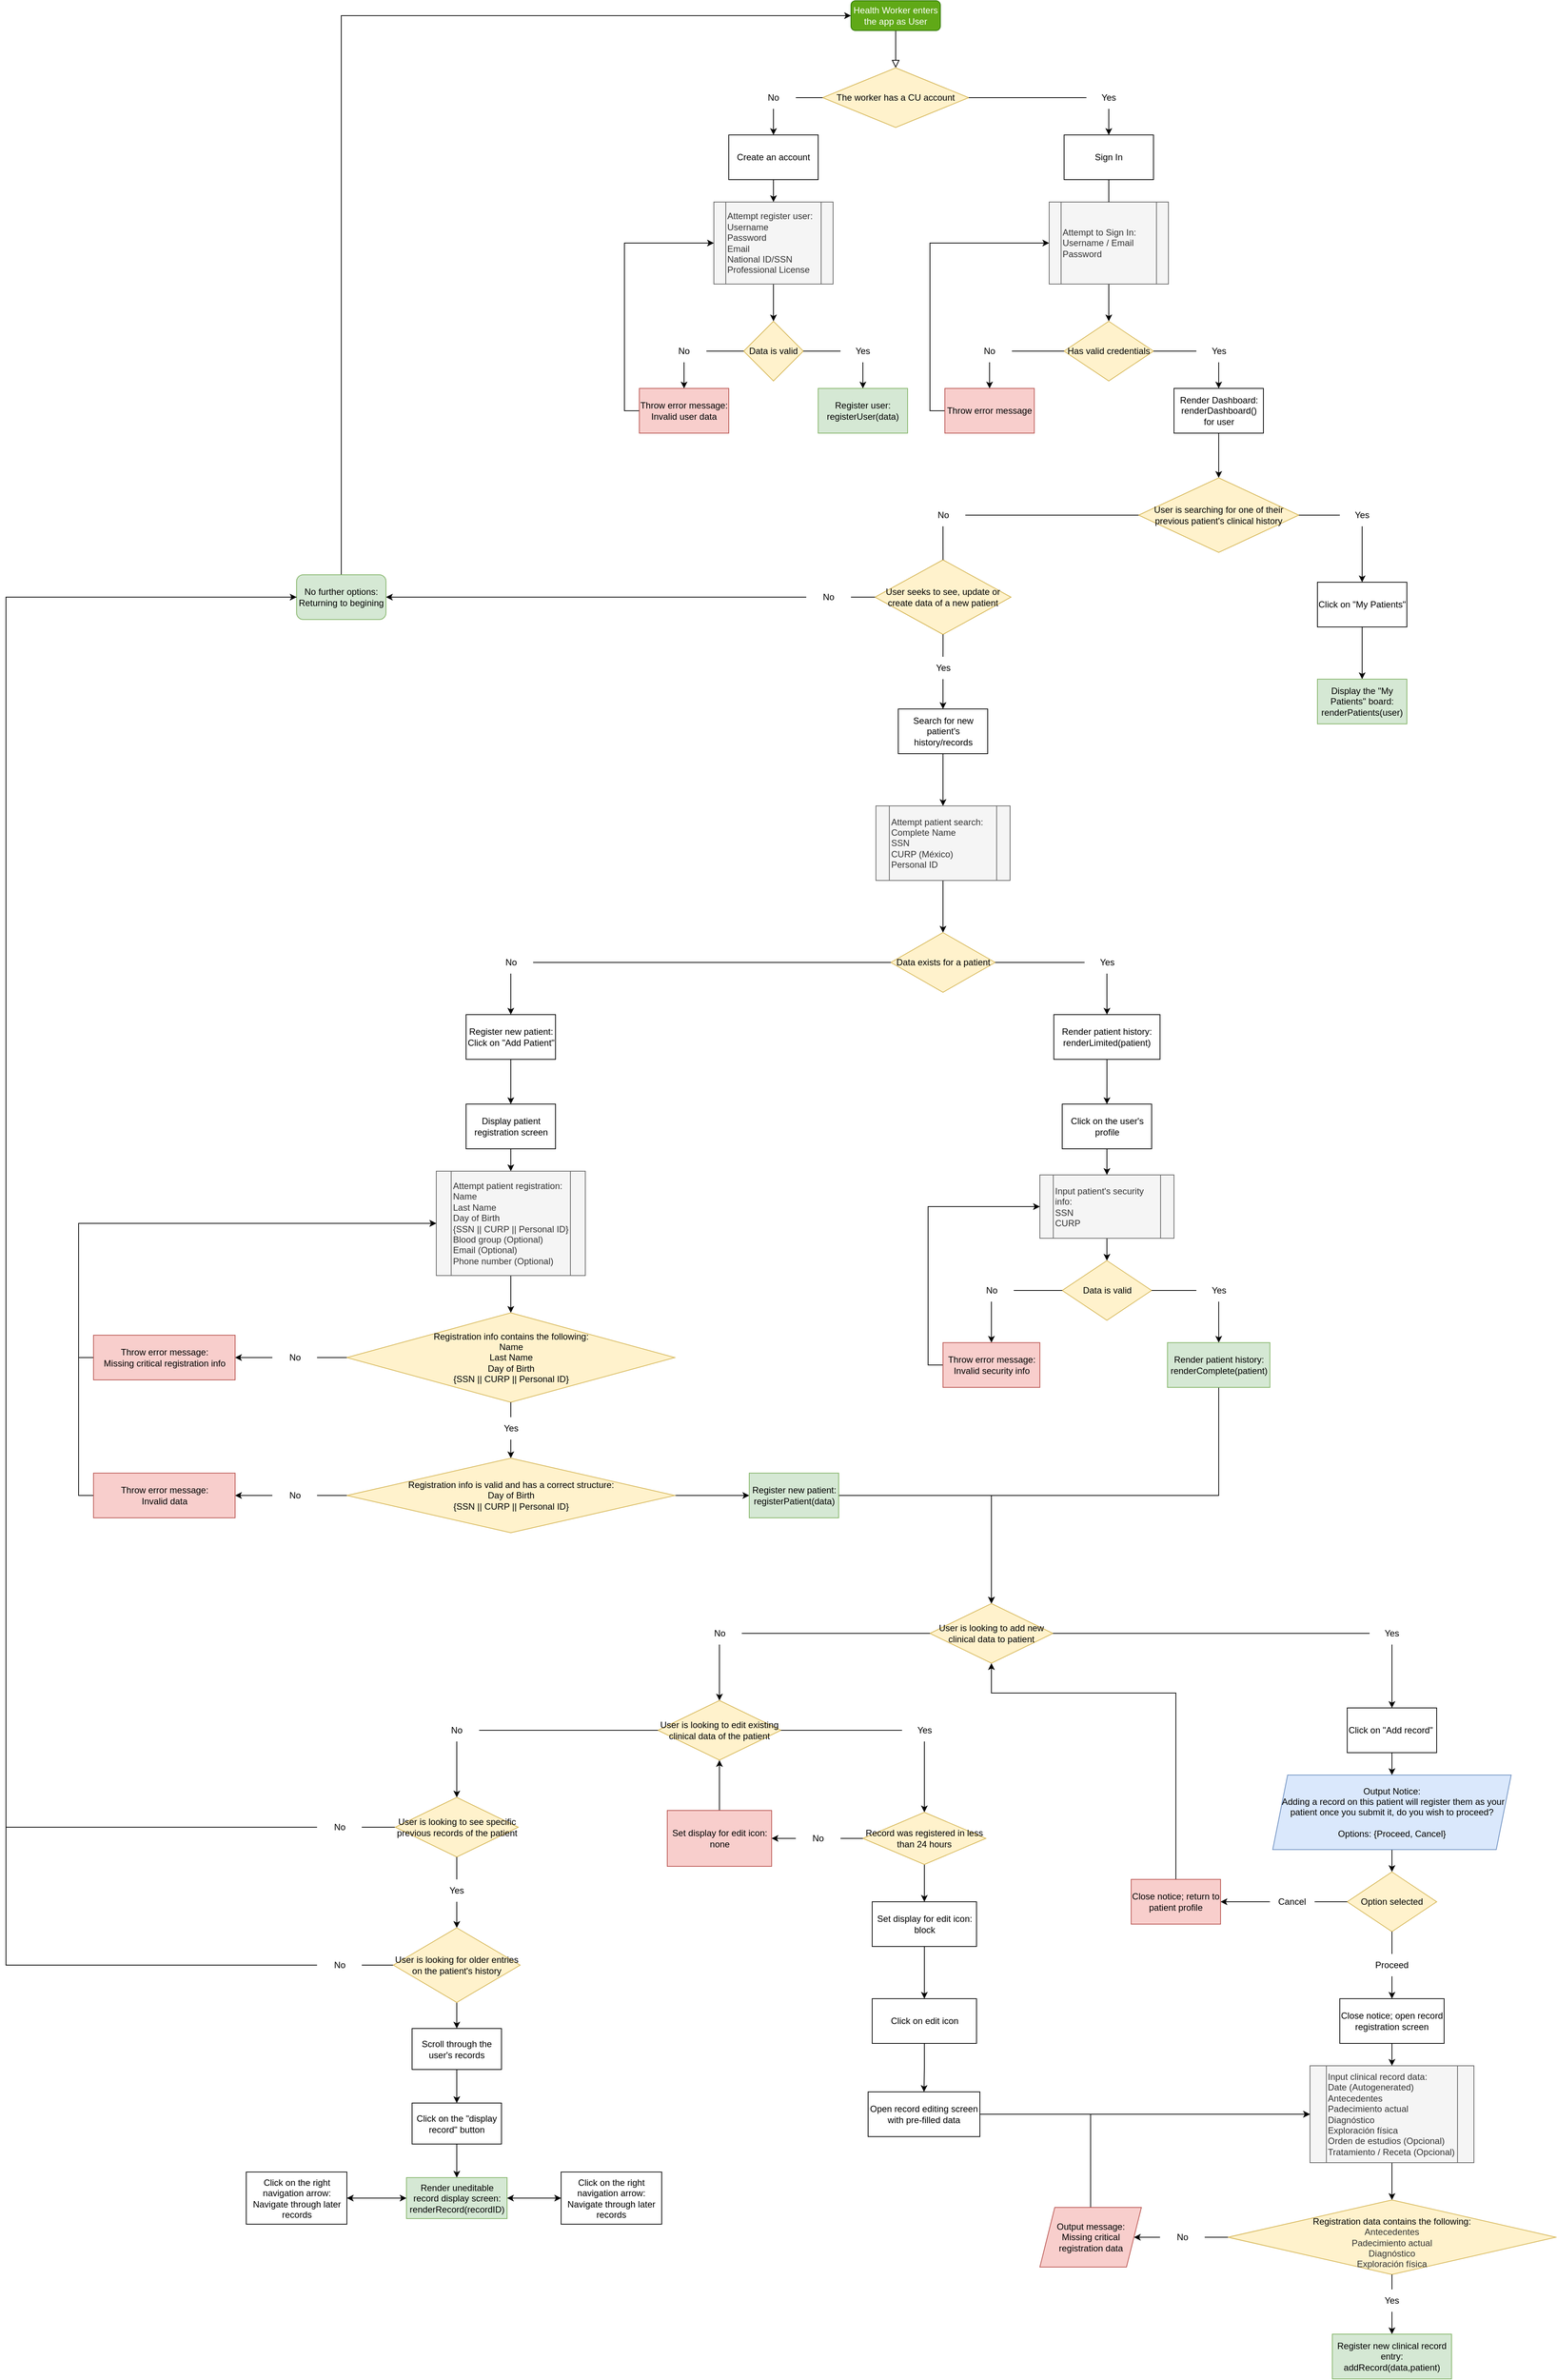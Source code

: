 <mxfile version="16.6.4" type="github">
  <diagram id="C5RBs43oDa-KdzZeNtuy" name="Complete Health Worker Flowchart">
    <mxGraphModel dx="4433" dy="1337" grid="1" gridSize="10" guides="1" tooltips="1" connect="1" arrows="1" fold="1" page="1" pageScale="1" pageWidth="1100" pageHeight="850" math="0" shadow="0">
      <root>
        <mxCell id="WIyWlLk6GJQsqaUBKTNV-0" />
        <mxCell id="WIyWlLk6GJQsqaUBKTNV-1" parent="WIyWlLk6GJQsqaUBKTNV-0" />
        <mxCell id="WIyWlLk6GJQsqaUBKTNV-2" value="" style="rounded=0;html=1;jettySize=auto;orthogonalLoop=1;fontSize=11;endArrow=block;endFill=0;endSize=8;strokeWidth=1;shadow=0;labelBackgroundColor=none;edgeStyle=orthogonalEdgeStyle;" parent="WIyWlLk6GJQsqaUBKTNV-1" source="WIyWlLk6GJQsqaUBKTNV-3" target="2n9jpFvJ1BDSwHlZQIuS-0" edge="1">
          <mxGeometry relative="1" as="geometry">
            <mxPoint x="174" y="140" as="targetPoint" />
          </mxGeometry>
        </mxCell>
        <mxCell id="WIyWlLk6GJQsqaUBKTNV-3" value="Health Worker enters the app as User" style="rounded=1;whiteSpace=wrap;html=1;fontSize=12;glass=0;strokeWidth=1;shadow=0;fillColor=#60a917;fontColor=#ffffff;strokeColor=#2D7600;" parent="WIyWlLk6GJQsqaUBKTNV-1" vertex="1">
          <mxGeometry x="114" y="50" width="120" height="40" as="geometry" />
        </mxCell>
        <mxCell id="2n9jpFvJ1BDSwHlZQIuS-4" value="" style="edgeStyle=orthogonalEdgeStyle;rounded=0;orthogonalLoop=1;jettySize=auto;html=1;startArrow=none;" parent="WIyWlLk6GJQsqaUBKTNV-1" source="2n9jpFvJ1BDSwHlZQIuS-7" target="2n9jpFvJ1BDSwHlZQIuS-3" edge="1">
          <mxGeometry relative="1" as="geometry" />
        </mxCell>
        <mxCell id="2n9jpFvJ1BDSwHlZQIuS-6" value="" style="edgeStyle=orthogonalEdgeStyle;rounded=0;orthogonalLoop=1;jettySize=auto;html=1;startArrow=none;" parent="WIyWlLk6GJQsqaUBKTNV-1" source="2n9jpFvJ1BDSwHlZQIuS-8" target="2n9jpFvJ1BDSwHlZQIuS-5" edge="1">
          <mxGeometry relative="1" as="geometry" />
        </mxCell>
        <mxCell id="2n9jpFvJ1BDSwHlZQIuS-0" value="The worker has a CU account" style="rhombus;whiteSpace=wrap;html=1;fillColor=#fff2cc;strokeColor=#d6b656;" parent="WIyWlLk6GJQsqaUBKTNV-1" vertex="1">
          <mxGeometry x="76" y="140" width="196" height="80" as="geometry" />
        </mxCell>
        <mxCell id="2n9jpFvJ1BDSwHlZQIuS-10" value="" style="edgeStyle=orthogonalEdgeStyle;rounded=0;orthogonalLoop=1;jettySize=auto;html=1;" parent="WIyWlLk6GJQsqaUBKTNV-1" source="2n9jpFvJ1BDSwHlZQIuS-3" target="2n9jpFvJ1BDSwHlZQIuS-9" edge="1">
          <mxGeometry relative="1" as="geometry" />
        </mxCell>
        <mxCell id="2n9jpFvJ1BDSwHlZQIuS-3" value="Create an account" style="whiteSpace=wrap;html=1;" parent="WIyWlLk6GJQsqaUBKTNV-1" vertex="1">
          <mxGeometry x="-50" y="230" width="120" height="60" as="geometry" />
        </mxCell>
        <mxCell id="2n9jpFvJ1BDSwHlZQIuS-17" value="" style="edgeStyle=orthogonalEdgeStyle;rounded=0;orthogonalLoop=1;jettySize=auto;html=1;startArrow=none;" parent="WIyWlLk6GJQsqaUBKTNV-1" source="kTaO1k_slomgpLLBo4a9-69" target="2n9jpFvJ1BDSwHlZQIuS-16" edge="1">
          <mxGeometry relative="1" as="geometry" />
        </mxCell>
        <mxCell id="2n9jpFvJ1BDSwHlZQIuS-5" value="Sign In" style="whiteSpace=wrap;html=1;" parent="WIyWlLk6GJQsqaUBKTNV-1" vertex="1">
          <mxGeometry x="400" y="230" width="120" height="60" as="geometry" />
        </mxCell>
        <mxCell id="2n9jpFvJ1BDSwHlZQIuS-31" value="" style="edgeStyle=orthogonalEdgeStyle;rounded=0;orthogonalLoop=1;jettySize=auto;html=1;" parent="WIyWlLk6GJQsqaUBKTNV-1" source="2n9jpFvJ1BDSwHlZQIuS-9" target="2n9jpFvJ1BDSwHlZQIuS-30" edge="1">
          <mxGeometry relative="1" as="geometry" />
        </mxCell>
        <mxCell id="2n9jpFvJ1BDSwHlZQIuS-9" value="Attempt register user:&lt;br&gt;Username&lt;br&gt;Password&lt;br&gt;Email&lt;br&gt;National ID/SSN&lt;br&gt;Professional License" style="shape=process;whiteSpace=wrap;html=1;backgroundOutline=1;align=left;fillColor=#f5f5f5;strokeColor=#666666;fontColor=#333333;" parent="WIyWlLk6GJQsqaUBKTNV-1" vertex="1">
          <mxGeometry x="-70" y="320" width="160" height="110" as="geometry" />
        </mxCell>
        <mxCell id="2n9jpFvJ1BDSwHlZQIuS-7" value="No" style="text;html=1;strokeColor=none;fillColor=none;align=center;verticalAlign=middle;whiteSpace=wrap;rounded=0;" parent="WIyWlLk6GJQsqaUBKTNV-1" vertex="1">
          <mxGeometry x="-20" y="165" width="60" height="30" as="geometry" />
        </mxCell>
        <mxCell id="2n9jpFvJ1BDSwHlZQIuS-13" value="" style="edgeStyle=orthogonalEdgeStyle;rounded=0;orthogonalLoop=1;jettySize=auto;html=1;endArrow=none;" parent="WIyWlLk6GJQsqaUBKTNV-1" source="2n9jpFvJ1BDSwHlZQIuS-0" target="2n9jpFvJ1BDSwHlZQIuS-7" edge="1">
          <mxGeometry relative="1" as="geometry">
            <mxPoint x="76" y="180" as="sourcePoint" />
            <mxPoint x="-70" y="180" as="targetPoint" />
          </mxGeometry>
        </mxCell>
        <mxCell id="2n9jpFvJ1BDSwHlZQIuS-8" value="Yes" style="text;html=1;strokeColor=none;fillColor=none;align=center;verticalAlign=middle;whiteSpace=wrap;rounded=0;" parent="WIyWlLk6GJQsqaUBKTNV-1" vertex="1">
          <mxGeometry x="430" y="165" width="60" height="30" as="geometry" />
        </mxCell>
        <mxCell id="2n9jpFvJ1BDSwHlZQIuS-14" value="" style="edgeStyle=orthogonalEdgeStyle;rounded=0;orthogonalLoop=1;jettySize=auto;html=1;endArrow=none;" parent="WIyWlLk6GJQsqaUBKTNV-1" source="2n9jpFvJ1BDSwHlZQIuS-0" target="2n9jpFvJ1BDSwHlZQIuS-8" edge="1">
          <mxGeometry relative="1" as="geometry">
            <mxPoint x="272" y="180" as="sourcePoint" />
            <mxPoint x="420" y="180" as="targetPoint" />
          </mxGeometry>
        </mxCell>
        <mxCell id="2n9jpFvJ1BDSwHlZQIuS-23" value="" style="edgeStyle=orthogonalEdgeStyle;rounded=0;orthogonalLoop=1;jettySize=auto;html=1;startArrow=none;" parent="WIyWlLk6GJQsqaUBKTNV-1" source="2n9jpFvJ1BDSwHlZQIuS-24" target="2n9jpFvJ1BDSwHlZQIuS-22" edge="1">
          <mxGeometry relative="1" as="geometry" />
        </mxCell>
        <mxCell id="2n9jpFvJ1BDSwHlZQIuS-27" value="" style="edgeStyle=orthogonalEdgeStyle;rounded=0;orthogonalLoop=1;jettySize=auto;html=1;startArrow=none;" parent="WIyWlLk6GJQsqaUBKTNV-1" source="2n9jpFvJ1BDSwHlZQIuS-28" target="2n9jpFvJ1BDSwHlZQIuS-26" edge="1">
          <mxGeometry relative="1" as="geometry" />
        </mxCell>
        <mxCell id="2n9jpFvJ1BDSwHlZQIuS-16" value="Has valid credentials" style="rhombus;whiteSpace=wrap;html=1;fillColor=#fff2cc;strokeColor=#d6b656;" parent="WIyWlLk6GJQsqaUBKTNV-1" vertex="1">
          <mxGeometry x="400" y="480" width="120" height="80" as="geometry" />
        </mxCell>
        <mxCell id="2n9jpFvJ1BDSwHlZQIuS-41" style="edgeStyle=orthogonalEdgeStyle;rounded=0;orthogonalLoop=1;jettySize=auto;html=1;exitX=0;exitY=0.5;exitDx=0;exitDy=0;entryX=0;entryY=0.5;entryDx=0;entryDy=0;" parent="WIyWlLk6GJQsqaUBKTNV-1" source="2n9jpFvJ1BDSwHlZQIuS-22" target="kTaO1k_slomgpLLBo4a9-69" edge="1">
          <mxGeometry relative="1" as="geometry" />
        </mxCell>
        <mxCell id="2n9jpFvJ1BDSwHlZQIuS-22" value="Throw error message" style="whiteSpace=wrap;html=1;fillColor=#f8cecc;strokeColor=#b85450;" parent="WIyWlLk6GJQsqaUBKTNV-1" vertex="1">
          <mxGeometry x="240" y="570" width="120" height="60" as="geometry" />
        </mxCell>
        <mxCell id="2n9jpFvJ1BDSwHlZQIuS-24" value="No" style="text;html=1;strokeColor=none;fillColor=none;align=center;verticalAlign=middle;whiteSpace=wrap;rounded=0;" parent="WIyWlLk6GJQsqaUBKTNV-1" vertex="1">
          <mxGeometry x="270" y="505" width="60" height="30" as="geometry" />
        </mxCell>
        <mxCell id="2n9jpFvJ1BDSwHlZQIuS-25" value="" style="edgeStyle=orthogonalEdgeStyle;rounded=0;orthogonalLoop=1;jettySize=auto;html=1;endArrow=none;" parent="WIyWlLk6GJQsqaUBKTNV-1" source="2n9jpFvJ1BDSwHlZQIuS-16" target="2n9jpFvJ1BDSwHlZQIuS-24" edge="1">
          <mxGeometry relative="1" as="geometry">
            <mxPoint x="280" y="370" as="sourcePoint" />
            <mxPoint x="190" y="420" as="targetPoint" />
          </mxGeometry>
        </mxCell>
        <mxCell id="2n9jpFvJ1BDSwHlZQIuS-45" value="" style="edgeStyle=orthogonalEdgeStyle;rounded=0;orthogonalLoop=1;jettySize=auto;html=1;" parent="WIyWlLk6GJQsqaUBKTNV-1" source="2n9jpFvJ1BDSwHlZQIuS-26" target="2n9jpFvJ1BDSwHlZQIuS-44" edge="1">
          <mxGeometry relative="1" as="geometry" />
        </mxCell>
        <mxCell id="2n9jpFvJ1BDSwHlZQIuS-26" value="Render Dashboard:&lt;br&gt;renderDashboard() for user" style="whiteSpace=wrap;html=1;" parent="WIyWlLk6GJQsqaUBKTNV-1" vertex="1">
          <mxGeometry x="547.5" y="570" width="120" height="60" as="geometry" />
        </mxCell>
        <mxCell id="2n9jpFvJ1BDSwHlZQIuS-28" value="Yes" style="text;html=1;strokeColor=none;fillColor=none;align=center;verticalAlign=middle;whiteSpace=wrap;rounded=0;" parent="WIyWlLk6GJQsqaUBKTNV-1" vertex="1">
          <mxGeometry x="577.5" y="505" width="60" height="30" as="geometry" />
        </mxCell>
        <mxCell id="2n9jpFvJ1BDSwHlZQIuS-29" value="" style="edgeStyle=orthogonalEdgeStyle;rounded=0;orthogonalLoop=1;jettySize=auto;html=1;endArrow=none;" parent="WIyWlLk6GJQsqaUBKTNV-1" source="2n9jpFvJ1BDSwHlZQIuS-16" target="2n9jpFvJ1BDSwHlZQIuS-28" edge="1">
          <mxGeometry relative="1" as="geometry">
            <mxPoint x="400" y="370" as="sourcePoint" />
            <mxPoint x="490" y="420" as="targetPoint" />
          </mxGeometry>
        </mxCell>
        <mxCell id="2n9jpFvJ1BDSwHlZQIuS-33" value="" style="edgeStyle=orthogonalEdgeStyle;rounded=0;orthogonalLoop=1;jettySize=auto;html=1;startArrow=none;" parent="WIyWlLk6GJQsqaUBKTNV-1" source="2n9jpFvJ1BDSwHlZQIuS-37" target="2n9jpFvJ1BDSwHlZQIuS-32" edge="1">
          <mxGeometry relative="1" as="geometry" />
        </mxCell>
        <mxCell id="2n9jpFvJ1BDSwHlZQIuS-35" value="" style="edgeStyle=orthogonalEdgeStyle;rounded=0;orthogonalLoop=1;jettySize=auto;html=1;startArrow=none;" parent="WIyWlLk6GJQsqaUBKTNV-1" source="2n9jpFvJ1BDSwHlZQIuS-39" target="2n9jpFvJ1BDSwHlZQIuS-34" edge="1">
          <mxGeometry relative="1" as="geometry" />
        </mxCell>
        <mxCell id="2n9jpFvJ1BDSwHlZQIuS-30" value="Data is valid" style="rhombus;whiteSpace=wrap;html=1;align=center;fillColor=#fff2cc;strokeColor=#d6b656;" parent="WIyWlLk6GJQsqaUBKTNV-1" vertex="1">
          <mxGeometry x="-30" y="480" width="80" height="80" as="geometry" />
        </mxCell>
        <mxCell id="kTaO1k_slomgpLLBo4a9-25" style="edgeStyle=orthogonalEdgeStyle;rounded=0;orthogonalLoop=1;jettySize=auto;html=1;exitX=0;exitY=0.5;exitDx=0;exitDy=0;entryX=0;entryY=0.5;entryDx=0;entryDy=0;" parent="WIyWlLk6GJQsqaUBKTNV-1" source="2n9jpFvJ1BDSwHlZQIuS-32" target="2n9jpFvJ1BDSwHlZQIuS-9" edge="1">
          <mxGeometry relative="1" as="geometry" />
        </mxCell>
        <mxCell id="2n9jpFvJ1BDSwHlZQIuS-32" value="Throw error message:&lt;br&gt;Invalid user data" style="whiteSpace=wrap;html=1;fillColor=#f8cecc;strokeColor=#b85450;" parent="WIyWlLk6GJQsqaUBKTNV-1" vertex="1">
          <mxGeometry x="-170" y="570" width="120" height="60" as="geometry" />
        </mxCell>
        <mxCell id="2n9jpFvJ1BDSwHlZQIuS-34" value="Register user:&lt;br&gt;registerUser(data)" style="whiteSpace=wrap;html=1;fillColor=#d5e8d4;strokeColor=#82b366;" parent="WIyWlLk6GJQsqaUBKTNV-1" vertex="1">
          <mxGeometry x="70" y="570" width="120" height="60" as="geometry" />
        </mxCell>
        <mxCell id="2n9jpFvJ1BDSwHlZQIuS-37" value="No" style="text;html=1;strokeColor=none;fillColor=none;align=center;verticalAlign=middle;whiteSpace=wrap;rounded=0;" parent="WIyWlLk6GJQsqaUBKTNV-1" vertex="1">
          <mxGeometry x="-140" y="505" width="60" height="30" as="geometry" />
        </mxCell>
        <mxCell id="2n9jpFvJ1BDSwHlZQIuS-38" value="" style="edgeStyle=orthogonalEdgeStyle;rounded=0;orthogonalLoop=1;jettySize=auto;html=1;endArrow=none;" parent="WIyWlLk6GJQsqaUBKTNV-1" source="2n9jpFvJ1BDSwHlZQIuS-30" target="2n9jpFvJ1BDSwHlZQIuS-37" edge="1">
          <mxGeometry relative="1" as="geometry">
            <mxPoint x="-30" y="520" as="sourcePoint" />
            <mxPoint x="-110" y="570" as="targetPoint" />
          </mxGeometry>
        </mxCell>
        <mxCell id="2n9jpFvJ1BDSwHlZQIuS-39" value="Yes" style="text;html=1;strokeColor=none;fillColor=none;align=center;verticalAlign=middle;whiteSpace=wrap;rounded=0;" parent="WIyWlLk6GJQsqaUBKTNV-1" vertex="1">
          <mxGeometry x="100" y="505" width="60" height="30" as="geometry" />
        </mxCell>
        <mxCell id="2n9jpFvJ1BDSwHlZQIuS-40" value="" style="edgeStyle=orthogonalEdgeStyle;rounded=0;orthogonalLoop=1;jettySize=auto;html=1;endArrow=none;" parent="WIyWlLk6GJQsqaUBKTNV-1" source="2n9jpFvJ1BDSwHlZQIuS-30" target="2n9jpFvJ1BDSwHlZQIuS-39" edge="1">
          <mxGeometry relative="1" as="geometry">
            <mxPoint x="50" y="520" as="sourcePoint" />
            <mxPoint x="130" y="570" as="targetPoint" />
          </mxGeometry>
        </mxCell>
        <mxCell id="kTaO1k_slomgpLLBo4a9-13" value="" style="edgeStyle=orthogonalEdgeStyle;rounded=0;orthogonalLoop=1;jettySize=auto;html=1;startArrow=none;" parent="WIyWlLk6GJQsqaUBKTNV-1" source="kTaO1k_slomgpLLBo4a9-123" target="kTaO1k_slomgpLLBo4a9-12" edge="1">
          <mxGeometry relative="1" as="geometry" />
        </mxCell>
        <mxCell id="kTaO1k_slomgpLLBo4a9-18" value="" style="edgeStyle=orthogonalEdgeStyle;rounded=0;orthogonalLoop=1;jettySize=auto;html=1;startArrow=none;" parent="WIyWlLk6GJQsqaUBKTNV-1" source="kTaO1k_slomgpLLBo4a9-19" target="kTaO1k_slomgpLLBo4a9-17" edge="1">
          <mxGeometry relative="1" as="geometry" />
        </mxCell>
        <mxCell id="2n9jpFvJ1BDSwHlZQIuS-44" value="User is searching for one of their previous patient&#39;s clinical history" style="rhombus;whiteSpace=wrap;html=1;fillColor=#fff2cc;strokeColor=#d6b656;" parent="WIyWlLk6GJQsqaUBKTNV-1" vertex="1">
          <mxGeometry x="500" y="690" width="215" height="100" as="geometry" />
        </mxCell>
        <mxCell id="kTaO1k_slomgpLLBo4a9-24" value="" style="edgeStyle=orthogonalEdgeStyle;rounded=0;orthogonalLoop=1;jettySize=auto;html=1;" parent="WIyWlLk6GJQsqaUBKTNV-1" source="kTaO1k_slomgpLLBo4a9-12" target="kTaO1k_slomgpLLBo4a9-23" edge="1">
          <mxGeometry relative="1" as="geometry" />
        </mxCell>
        <mxCell id="kTaO1k_slomgpLLBo4a9-12" value="Search for new patient&#39;s history/records" style="whiteSpace=wrap;html=1;" parent="WIyWlLk6GJQsqaUBKTNV-1" vertex="1">
          <mxGeometry x="177.5" y="1000" width="120" height="60" as="geometry" />
        </mxCell>
        <mxCell id="kTaO1k_slomgpLLBo4a9-15" value="No" style="text;html=1;strokeColor=none;fillColor=none;align=center;verticalAlign=middle;whiteSpace=wrap;rounded=0;" parent="WIyWlLk6GJQsqaUBKTNV-1" vertex="1">
          <mxGeometry x="207.5" y="725" width="60" height="30" as="geometry" />
        </mxCell>
        <mxCell id="kTaO1k_slomgpLLBo4a9-16" value="" style="edgeStyle=orthogonalEdgeStyle;rounded=0;orthogonalLoop=1;jettySize=auto;html=1;endArrow=none;" parent="WIyWlLk6GJQsqaUBKTNV-1" source="2n9jpFvJ1BDSwHlZQIuS-44" target="kTaO1k_slomgpLLBo4a9-15" edge="1">
          <mxGeometry relative="1" as="geometry">
            <mxPoint x="422.5" y="580" as="sourcePoint" />
            <mxPoint x="310" y="660" as="targetPoint" />
          </mxGeometry>
        </mxCell>
        <mxCell id="kTaO1k_slomgpLLBo4a9-22" value="" style="edgeStyle=orthogonalEdgeStyle;rounded=0;orthogonalLoop=1;jettySize=auto;html=1;" parent="WIyWlLk6GJQsqaUBKTNV-1" source="kTaO1k_slomgpLLBo4a9-17" target="kTaO1k_slomgpLLBo4a9-21" edge="1">
          <mxGeometry relative="1" as="geometry" />
        </mxCell>
        <mxCell id="kTaO1k_slomgpLLBo4a9-17" value="Click on &quot;My Patients&quot;" style="whiteSpace=wrap;html=1;" parent="WIyWlLk6GJQsqaUBKTNV-1" vertex="1">
          <mxGeometry x="740" y="830" width="120" height="60" as="geometry" />
        </mxCell>
        <mxCell id="kTaO1k_slomgpLLBo4a9-19" value="Yes" style="text;html=1;strokeColor=none;fillColor=none;align=center;verticalAlign=middle;whiteSpace=wrap;rounded=0;" parent="WIyWlLk6GJQsqaUBKTNV-1" vertex="1">
          <mxGeometry x="770" y="725" width="60" height="30" as="geometry" />
        </mxCell>
        <mxCell id="kTaO1k_slomgpLLBo4a9-20" value="" style="edgeStyle=orthogonalEdgeStyle;rounded=0;orthogonalLoop=1;jettySize=auto;html=1;endArrow=none;" parent="WIyWlLk6GJQsqaUBKTNV-1" source="2n9jpFvJ1BDSwHlZQIuS-44" target="kTaO1k_slomgpLLBo4a9-19" edge="1">
          <mxGeometry relative="1" as="geometry">
            <mxPoint x="637.5" y="580" as="sourcePoint" />
            <mxPoint x="760" y="660" as="targetPoint" />
          </mxGeometry>
        </mxCell>
        <mxCell id="kTaO1k_slomgpLLBo4a9-21" value="Display the &quot;My Patients&quot; board:&lt;br&gt;renderPatients(user)" style="whiteSpace=wrap;html=1;fillColor=#d5e8d4;strokeColor=#82b366;" parent="WIyWlLk6GJQsqaUBKTNV-1" vertex="1">
          <mxGeometry x="740" y="960" width="120" height="60" as="geometry" />
        </mxCell>
        <mxCell id="kTaO1k_slomgpLLBo4a9-27" value="" style="edgeStyle=orthogonalEdgeStyle;rounded=0;orthogonalLoop=1;jettySize=auto;html=1;" parent="WIyWlLk6GJQsqaUBKTNV-1" source="kTaO1k_slomgpLLBo4a9-23" target="kTaO1k_slomgpLLBo4a9-26" edge="1">
          <mxGeometry relative="1" as="geometry" />
        </mxCell>
        <mxCell id="kTaO1k_slomgpLLBo4a9-23" value="Attempt patient search:&lt;br&gt;Complete Name&lt;br&gt;SSN&lt;br&gt;CURP (México)&lt;br&gt;Personal ID" style="shape=process;whiteSpace=wrap;html=1;backgroundOutline=1;fillColor=#f5f5f5;fontColor=#333333;strokeColor=#666666;align=left;" parent="WIyWlLk6GJQsqaUBKTNV-1" vertex="1">
          <mxGeometry x="147.5" y="1130" width="180" height="100" as="geometry" />
        </mxCell>
        <mxCell id="kTaO1k_slomgpLLBo4a9-32" value="" style="edgeStyle=orthogonalEdgeStyle;rounded=0;orthogonalLoop=1;jettySize=auto;html=1;startArrow=none;" parent="WIyWlLk6GJQsqaUBKTNV-1" source="kTaO1k_slomgpLLBo4a9-36" target="kTaO1k_slomgpLLBo4a9-31" edge="1">
          <mxGeometry relative="1" as="geometry" />
        </mxCell>
        <mxCell id="kTaO1k_slomgpLLBo4a9-34" value="" style="edgeStyle=orthogonalEdgeStyle;rounded=0;orthogonalLoop=1;jettySize=auto;html=1;startArrow=none;" parent="WIyWlLk6GJQsqaUBKTNV-1" source="kTaO1k_slomgpLLBo4a9-38" target="kTaO1k_slomgpLLBo4a9-33" edge="1">
          <mxGeometry relative="1" as="geometry" />
        </mxCell>
        <mxCell id="kTaO1k_slomgpLLBo4a9-26" value="Data exists for a patient" style="rhombus;whiteSpace=wrap;html=1;align=center;fillColor=#fff2cc;strokeColor=#d6b656;" parent="WIyWlLk6GJQsqaUBKTNV-1" vertex="1">
          <mxGeometry x="167.5" y="1300" width="140" height="80" as="geometry" />
        </mxCell>
        <mxCell id="kTaO1k_slomgpLLBo4a9-41" value="" style="edgeStyle=orthogonalEdgeStyle;rounded=0;orthogonalLoop=1;jettySize=auto;html=1;" parent="WIyWlLk6GJQsqaUBKTNV-1" source="kTaO1k_slomgpLLBo4a9-31" target="kTaO1k_slomgpLLBo4a9-40" edge="1">
          <mxGeometry relative="1" as="geometry" />
        </mxCell>
        <mxCell id="kTaO1k_slomgpLLBo4a9-31" value="Register new patient:&lt;br&gt;Click on &quot;Add Patient&quot;" style="whiteSpace=wrap;html=1;" parent="WIyWlLk6GJQsqaUBKTNV-1" vertex="1">
          <mxGeometry x="-402.5" y="1410" width="120" height="60" as="geometry" />
        </mxCell>
        <mxCell id="kTaO1k_slomgpLLBo4a9-43" value="" style="edgeStyle=orthogonalEdgeStyle;rounded=0;orthogonalLoop=1;jettySize=auto;html=1;" parent="WIyWlLk6GJQsqaUBKTNV-1" source="kTaO1k_slomgpLLBo4a9-33" target="kTaO1k_slomgpLLBo4a9-42" edge="1">
          <mxGeometry relative="1" as="geometry" />
        </mxCell>
        <mxCell id="kTaO1k_slomgpLLBo4a9-33" value="Render patient history: renderLimited(patient)" style="whiteSpace=wrap;html=1;" parent="WIyWlLk6GJQsqaUBKTNV-1" vertex="1">
          <mxGeometry x="386.25" y="1410" width="142.5" height="60" as="geometry" />
        </mxCell>
        <mxCell id="kTaO1k_slomgpLLBo4a9-36" value="No" style="text;html=1;strokeColor=none;fillColor=none;align=center;verticalAlign=middle;whiteSpace=wrap;rounded=0;" parent="WIyWlLk6GJQsqaUBKTNV-1" vertex="1">
          <mxGeometry x="-372.5" y="1325" width="60" height="30" as="geometry" />
        </mxCell>
        <mxCell id="kTaO1k_slomgpLLBo4a9-37" value="" style="edgeStyle=orthogonalEdgeStyle;rounded=0;orthogonalLoop=1;jettySize=auto;html=1;endArrow=none;" parent="WIyWlLk6GJQsqaUBKTNV-1" source="kTaO1k_slomgpLLBo4a9-26" target="kTaO1k_slomgpLLBo4a9-36" edge="1">
          <mxGeometry relative="1" as="geometry">
            <mxPoint x="177.5" y="1110" as="sourcePoint" />
            <mxPoint x="67.5" y="1180" as="targetPoint" />
          </mxGeometry>
        </mxCell>
        <mxCell id="kTaO1k_slomgpLLBo4a9-38" value="Yes" style="text;html=1;strokeColor=none;fillColor=none;align=center;verticalAlign=middle;whiteSpace=wrap;rounded=0;" parent="WIyWlLk6GJQsqaUBKTNV-1" vertex="1">
          <mxGeometry x="427.5" y="1325" width="60" height="30" as="geometry" />
        </mxCell>
        <mxCell id="kTaO1k_slomgpLLBo4a9-39" value="" style="edgeStyle=orthogonalEdgeStyle;rounded=0;orthogonalLoop=1;jettySize=auto;html=1;endArrow=none;" parent="WIyWlLk6GJQsqaUBKTNV-1" source="kTaO1k_slomgpLLBo4a9-26" target="kTaO1k_slomgpLLBo4a9-38" edge="1">
          <mxGeometry relative="1" as="geometry">
            <mxPoint x="317.5" y="1110" as="sourcePoint" />
            <mxPoint x="467.5" y="1180" as="targetPoint" />
          </mxGeometry>
        </mxCell>
        <mxCell id="kTaO1k_slomgpLLBo4a9-81" value="" style="edgeStyle=orthogonalEdgeStyle;rounded=0;orthogonalLoop=1;jettySize=auto;html=1;" parent="WIyWlLk6GJQsqaUBKTNV-1" source="kTaO1k_slomgpLLBo4a9-40" target="kTaO1k_slomgpLLBo4a9-80" edge="1">
          <mxGeometry relative="1" as="geometry" />
        </mxCell>
        <mxCell id="kTaO1k_slomgpLLBo4a9-40" value="Display patient registration screen" style="whiteSpace=wrap;html=1;" parent="WIyWlLk6GJQsqaUBKTNV-1" vertex="1">
          <mxGeometry x="-402.5" y="1530" width="120" height="60" as="geometry" />
        </mxCell>
        <mxCell id="kTaO1k_slomgpLLBo4a9-47" value="" style="edgeStyle=orthogonalEdgeStyle;rounded=0;orthogonalLoop=1;jettySize=auto;html=1;" parent="WIyWlLk6GJQsqaUBKTNV-1" source="kTaO1k_slomgpLLBo4a9-42" target="kTaO1k_slomgpLLBo4a9-46" edge="1">
          <mxGeometry relative="1" as="geometry" />
        </mxCell>
        <mxCell id="kTaO1k_slomgpLLBo4a9-42" value="Click on the user&#39;s profile" style="whiteSpace=wrap;html=1;" parent="WIyWlLk6GJQsqaUBKTNV-1" vertex="1">
          <mxGeometry x="397.5" y="1530" width="120" height="60" as="geometry" />
        </mxCell>
        <mxCell id="kTaO1k_slomgpLLBo4a9-72" value="" style="edgeStyle=orthogonalEdgeStyle;rounded=0;orthogonalLoop=1;jettySize=auto;html=1;" parent="WIyWlLk6GJQsqaUBKTNV-1" source="kTaO1k_slomgpLLBo4a9-46" target="kTaO1k_slomgpLLBo4a9-71" edge="1">
          <mxGeometry relative="1" as="geometry" />
        </mxCell>
        <mxCell id="kTaO1k_slomgpLLBo4a9-46" value="Input patient&#39;s security info:&lt;br&gt;SSN&lt;br&gt;CURP" style="shape=process;whiteSpace=wrap;html=1;backgroundOutline=1;fillColor=#f5f5f5;fontColor=#333333;strokeColor=#666666;align=left;" parent="WIyWlLk6GJQsqaUBKTNV-1" vertex="1">
          <mxGeometry x="367.5" y="1625" width="180" height="85" as="geometry" />
        </mxCell>
        <mxCell id="kTaO1k_slomgpLLBo4a9-69" value="Attempt to Sign In:&lt;br&gt;Username / Email&lt;br&gt;Password" style="shape=process;whiteSpace=wrap;html=1;backgroundOutline=1;fillColor=#f5f5f5;fontColor=#333333;strokeColor=#666666;align=left;" parent="WIyWlLk6GJQsqaUBKTNV-1" vertex="1">
          <mxGeometry x="380" y="320" width="160" height="110" as="geometry" />
        </mxCell>
        <mxCell id="kTaO1k_slomgpLLBo4a9-70" value="" style="edgeStyle=orthogonalEdgeStyle;rounded=0;orthogonalLoop=1;jettySize=auto;html=1;endArrow=none;" parent="WIyWlLk6GJQsqaUBKTNV-1" source="2n9jpFvJ1BDSwHlZQIuS-5" target="kTaO1k_slomgpLLBo4a9-69" edge="1">
          <mxGeometry relative="1" as="geometry">
            <mxPoint x="460" y="300" as="sourcePoint" />
            <mxPoint x="460" y="480" as="targetPoint" />
          </mxGeometry>
        </mxCell>
        <mxCell id="kTaO1k_slomgpLLBo4a9-74" value="" style="edgeStyle=orthogonalEdgeStyle;rounded=0;orthogonalLoop=1;jettySize=auto;html=1;startArrow=none;" parent="WIyWlLk6GJQsqaUBKTNV-1" source="kTaO1k_slomgpLLBo4a9-75" target="kTaO1k_slomgpLLBo4a9-73" edge="1">
          <mxGeometry relative="1" as="geometry" />
        </mxCell>
        <mxCell id="kTaO1k_slomgpLLBo4a9-79" value="" style="edgeStyle=orthogonalEdgeStyle;rounded=0;orthogonalLoop=1;jettySize=auto;html=1;startArrow=none;" parent="WIyWlLk6GJQsqaUBKTNV-1" source="kTaO1k_slomgpLLBo4a9-102" target="kTaO1k_slomgpLLBo4a9-78" edge="1">
          <mxGeometry relative="1" as="geometry" />
        </mxCell>
        <mxCell id="kTaO1k_slomgpLLBo4a9-71" value="Data is valid" style="rhombus;whiteSpace=wrap;html=1;align=center;fillColor=#fff2cc;strokeColor=#d6b656;" parent="WIyWlLk6GJQsqaUBKTNV-1" vertex="1">
          <mxGeometry x="397.5" y="1740" width="120" height="80" as="geometry" />
        </mxCell>
        <mxCell id="kTaO1k_slomgpLLBo4a9-77" style="edgeStyle=orthogonalEdgeStyle;rounded=0;orthogonalLoop=1;jettySize=auto;html=1;exitX=0;exitY=0.5;exitDx=0;exitDy=0;entryX=0;entryY=0.5;entryDx=0;entryDy=0;" parent="WIyWlLk6GJQsqaUBKTNV-1" source="kTaO1k_slomgpLLBo4a9-73" target="kTaO1k_slomgpLLBo4a9-46" edge="1">
          <mxGeometry relative="1" as="geometry" />
        </mxCell>
        <mxCell id="kTaO1k_slomgpLLBo4a9-73" value="Throw error message:&lt;br&gt;Invalid security info" style="whiteSpace=wrap;html=1;fillColor=#f8cecc;strokeColor=#b85450;" parent="WIyWlLk6GJQsqaUBKTNV-1" vertex="1">
          <mxGeometry x="237.5" y="1850" width="130" height="60" as="geometry" />
        </mxCell>
        <mxCell id="kTaO1k_slomgpLLBo4a9-75" value="No" style="text;html=1;strokeColor=none;fillColor=none;align=center;verticalAlign=middle;whiteSpace=wrap;rounded=0;" parent="WIyWlLk6GJQsqaUBKTNV-1" vertex="1">
          <mxGeometry x="272.5" y="1765" width="60" height="30" as="geometry" />
        </mxCell>
        <mxCell id="kTaO1k_slomgpLLBo4a9-76" value="" style="edgeStyle=orthogonalEdgeStyle;rounded=0;orthogonalLoop=1;jettySize=auto;html=1;endArrow=none;" parent="WIyWlLk6GJQsqaUBKTNV-1" source="kTaO1k_slomgpLLBo4a9-71" target="kTaO1k_slomgpLLBo4a9-75" edge="1">
          <mxGeometry relative="1" as="geometry">
            <mxPoint x="397.5" y="1780" as="sourcePoint" />
            <mxPoint x="302.5" y="1850" as="targetPoint" />
          </mxGeometry>
        </mxCell>
        <mxCell id="kTaO1k_slomgpLLBo4a9-112" style="edgeStyle=orthogonalEdgeStyle;rounded=0;orthogonalLoop=1;jettySize=auto;html=1;exitX=0.5;exitY=1;exitDx=0;exitDy=0;entryX=0.5;entryY=0;entryDx=0;entryDy=0;" parent="WIyWlLk6GJQsqaUBKTNV-1" source="kTaO1k_slomgpLLBo4a9-78" target="kTaO1k_slomgpLLBo4a9-110" edge="1">
          <mxGeometry relative="1" as="geometry" />
        </mxCell>
        <mxCell id="kTaO1k_slomgpLLBo4a9-78" value="Render patient history: renderComplete(patient)" style="whiteSpace=wrap;html=1;fillColor=#d5e8d4;strokeColor=#82b366;" parent="WIyWlLk6GJQsqaUBKTNV-1" vertex="1">
          <mxGeometry x="538.75" y="1850" width="137.5" height="60" as="geometry" />
        </mxCell>
        <mxCell id="kTaO1k_slomgpLLBo4a9-83" value="" style="edgeStyle=orthogonalEdgeStyle;rounded=0;orthogonalLoop=1;jettySize=auto;html=1;" parent="WIyWlLk6GJQsqaUBKTNV-1" source="kTaO1k_slomgpLLBo4a9-80" target="kTaO1k_slomgpLLBo4a9-82" edge="1">
          <mxGeometry relative="1" as="geometry" />
        </mxCell>
        <mxCell id="kTaO1k_slomgpLLBo4a9-80" value="Attempt patient registration:&lt;br&gt;Name&lt;br&gt;Last Name&lt;br&gt;Day of Birth&lt;br&gt;{SSN || CURP || Personal ID}&lt;br&gt;Blood group (Optional)&lt;br&gt;Email (Optional)&lt;br&gt;Phone number (Optional)" style="shape=process;whiteSpace=wrap;html=1;backgroundOutline=1;align=left;fillColor=#f5f5f5;fontColor=#333333;strokeColor=#666666;" parent="WIyWlLk6GJQsqaUBKTNV-1" vertex="1">
          <mxGeometry x="-442.5" y="1620" width="200" height="140" as="geometry" />
        </mxCell>
        <mxCell id="kTaO1k_slomgpLLBo4a9-85" value="" style="edgeStyle=orthogonalEdgeStyle;rounded=0;orthogonalLoop=1;jettySize=auto;html=1;startArrow=none;" parent="WIyWlLk6GJQsqaUBKTNV-1" source="kTaO1k_slomgpLLBo4a9-86" target="kTaO1k_slomgpLLBo4a9-84" edge="1">
          <mxGeometry relative="1" as="geometry" />
        </mxCell>
        <mxCell id="kTaO1k_slomgpLLBo4a9-90" value="" style="edgeStyle=orthogonalEdgeStyle;rounded=0;orthogonalLoop=1;jettySize=auto;html=1;startArrow=none;" parent="WIyWlLk6GJQsqaUBKTNV-1" source="kTaO1k_slomgpLLBo4a9-104" target="kTaO1k_slomgpLLBo4a9-89" edge="1">
          <mxGeometry relative="1" as="geometry" />
        </mxCell>
        <mxCell id="kTaO1k_slomgpLLBo4a9-82" value="Registration info contains the following:&lt;br&gt;Name&lt;br&gt;Last Name&lt;br&gt;Day of Birth&lt;br&gt;&lt;span style=&quot;text-align: left&quot;&gt;{SSN || CURP || Personal ID}&lt;/span&gt;" style="rhombus;whiteSpace=wrap;html=1;align=center;fillColor=#fff2cc;strokeColor=#d6b656;" parent="WIyWlLk6GJQsqaUBKTNV-1" vertex="1">
          <mxGeometry x="-562.5" y="1810" width="440" height="120" as="geometry" />
        </mxCell>
        <mxCell id="kTaO1k_slomgpLLBo4a9-88" style="edgeStyle=orthogonalEdgeStyle;rounded=0;orthogonalLoop=1;jettySize=auto;html=1;exitX=0;exitY=0.5;exitDx=0;exitDy=0;entryX=0;entryY=0.5;entryDx=0;entryDy=0;" parent="WIyWlLk6GJQsqaUBKTNV-1" source="kTaO1k_slomgpLLBo4a9-84" target="kTaO1k_slomgpLLBo4a9-80" edge="1">
          <mxGeometry relative="1" as="geometry" />
        </mxCell>
        <mxCell id="kTaO1k_slomgpLLBo4a9-84" value="Throw error message:&lt;br&gt;Missing critical registration info" style="whiteSpace=wrap;html=1;fillColor=#f8cecc;strokeColor=#b85450;" parent="WIyWlLk6GJQsqaUBKTNV-1" vertex="1">
          <mxGeometry x="-902.5" y="1840" width="190" height="60" as="geometry" />
        </mxCell>
        <mxCell id="kTaO1k_slomgpLLBo4a9-86" value="No" style="text;html=1;strokeColor=none;fillColor=none;align=center;verticalAlign=middle;whiteSpace=wrap;rounded=0;" parent="WIyWlLk6GJQsqaUBKTNV-1" vertex="1">
          <mxGeometry x="-662.5" y="1855" width="60" height="30" as="geometry" />
        </mxCell>
        <mxCell id="kTaO1k_slomgpLLBo4a9-87" value="" style="edgeStyle=orthogonalEdgeStyle;rounded=0;orthogonalLoop=1;jettySize=auto;html=1;endArrow=none;" parent="WIyWlLk6GJQsqaUBKTNV-1" source="kTaO1k_slomgpLLBo4a9-82" target="kTaO1k_slomgpLLBo4a9-86" edge="1">
          <mxGeometry relative="1" as="geometry">
            <mxPoint x="-562.5" y="1870" as="sourcePoint" />
            <mxPoint x="-682.5" y="1720" as="targetPoint" />
          </mxGeometry>
        </mxCell>
        <mxCell id="kTaO1k_slomgpLLBo4a9-92" value="" style="edgeStyle=orthogonalEdgeStyle;rounded=0;orthogonalLoop=1;jettySize=auto;html=1;startArrow=none;" parent="WIyWlLk6GJQsqaUBKTNV-1" source="kTaO1k_slomgpLLBo4a9-93" target="kTaO1k_slomgpLLBo4a9-91" edge="1">
          <mxGeometry relative="1" as="geometry" />
        </mxCell>
        <mxCell id="kTaO1k_slomgpLLBo4a9-109" value="" style="edgeStyle=orthogonalEdgeStyle;rounded=0;orthogonalLoop=1;jettySize=auto;html=1;" parent="WIyWlLk6GJQsqaUBKTNV-1" source="kTaO1k_slomgpLLBo4a9-89" target="kTaO1k_slomgpLLBo4a9-108" edge="1">
          <mxGeometry relative="1" as="geometry" />
        </mxCell>
        <mxCell id="kTaO1k_slomgpLLBo4a9-89" value="Registration info is valid and has a correct structure:&lt;br&gt;Day of Birth&lt;br&gt;&lt;span style=&quot;text-align: left&quot;&gt;{SSN || CURP || Personal ID}&lt;/span&gt;" style="rhombus;whiteSpace=wrap;html=1;align=center;fillColor=#fff2cc;strokeColor=#d6b656;" parent="WIyWlLk6GJQsqaUBKTNV-1" vertex="1">
          <mxGeometry x="-562.5" y="2005" width="440" height="100" as="geometry" />
        </mxCell>
        <mxCell id="kTaO1k_slomgpLLBo4a9-101" style="edgeStyle=orthogonalEdgeStyle;rounded=0;orthogonalLoop=1;jettySize=auto;html=1;exitX=0;exitY=0.5;exitDx=0;exitDy=0;entryX=0;entryY=0.5;entryDx=0;entryDy=0;" parent="WIyWlLk6GJQsqaUBKTNV-1" source="kTaO1k_slomgpLLBo4a9-91" target="kTaO1k_slomgpLLBo4a9-80" edge="1">
          <mxGeometry relative="1" as="geometry" />
        </mxCell>
        <mxCell id="kTaO1k_slomgpLLBo4a9-91" value="Throw error message:&lt;br&gt;Invalid data" style="whiteSpace=wrap;html=1;fillColor=#f8cecc;strokeColor=#b85450;" parent="WIyWlLk6GJQsqaUBKTNV-1" vertex="1">
          <mxGeometry x="-902.5" y="2025" width="190" height="60" as="geometry" />
        </mxCell>
        <mxCell id="kTaO1k_slomgpLLBo4a9-93" value="No" style="text;html=1;strokeColor=none;fillColor=none;align=center;verticalAlign=middle;whiteSpace=wrap;rounded=0;" parent="WIyWlLk6GJQsqaUBKTNV-1" vertex="1">
          <mxGeometry x="-662.5" y="2040" width="60" height="30" as="geometry" />
        </mxCell>
        <mxCell id="kTaO1k_slomgpLLBo4a9-94" value="" style="edgeStyle=orthogonalEdgeStyle;rounded=0;orthogonalLoop=1;jettySize=auto;html=1;endArrow=none;" parent="WIyWlLk6GJQsqaUBKTNV-1" source="kTaO1k_slomgpLLBo4a9-89" target="kTaO1k_slomgpLLBo4a9-93" edge="1">
          <mxGeometry relative="1" as="geometry">
            <mxPoint x="-562.5" y="2020" as="sourcePoint" />
            <mxPoint x="-712.5" y="2020" as="targetPoint" />
          </mxGeometry>
        </mxCell>
        <mxCell id="kTaO1k_slomgpLLBo4a9-102" value="Yes" style="text;html=1;strokeColor=none;fillColor=none;align=center;verticalAlign=middle;whiteSpace=wrap;rounded=0;" parent="WIyWlLk6GJQsqaUBKTNV-1" vertex="1">
          <mxGeometry x="577.5" y="1765" width="60" height="30" as="geometry" />
        </mxCell>
        <mxCell id="kTaO1k_slomgpLLBo4a9-103" value="" style="edgeStyle=orthogonalEdgeStyle;rounded=0;orthogonalLoop=1;jettySize=auto;html=1;endArrow=none;" parent="WIyWlLk6GJQsqaUBKTNV-1" source="kTaO1k_slomgpLLBo4a9-71" target="kTaO1k_slomgpLLBo4a9-102" edge="1">
          <mxGeometry relative="1" as="geometry">
            <mxPoint x="517.5" y="1780" as="sourcePoint" />
            <mxPoint x="607.5" y="1850" as="targetPoint" />
          </mxGeometry>
        </mxCell>
        <mxCell id="kTaO1k_slomgpLLBo4a9-104" value="Yes" style="text;html=1;strokeColor=none;fillColor=none;align=center;verticalAlign=middle;whiteSpace=wrap;rounded=0;" parent="WIyWlLk6GJQsqaUBKTNV-1" vertex="1">
          <mxGeometry x="-372.5" y="1950" width="60" height="30" as="geometry" />
        </mxCell>
        <mxCell id="kTaO1k_slomgpLLBo4a9-107" value="" style="edgeStyle=orthogonalEdgeStyle;rounded=0;orthogonalLoop=1;jettySize=auto;html=1;endArrow=none;" parent="WIyWlLk6GJQsqaUBKTNV-1" source="kTaO1k_slomgpLLBo4a9-82" target="kTaO1k_slomgpLLBo4a9-104" edge="1">
          <mxGeometry relative="1" as="geometry">
            <mxPoint x="-342.5" y="1930" as="sourcePoint" />
            <mxPoint x="-342.5" y="2005" as="targetPoint" />
          </mxGeometry>
        </mxCell>
        <mxCell id="kTaO1k_slomgpLLBo4a9-111" value="" style="edgeStyle=orthogonalEdgeStyle;rounded=0;orthogonalLoop=1;jettySize=auto;html=1;" parent="WIyWlLk6GJQsqaUBKTNV-1" source="kTaO1k_slomgpLLBo4a9-108" target="kTaO1k_slomgpLLBo4a9-110" edge="1">
          <mxGeometry relative="1" as="geometry" />
        </mxCell>
        <mxCell id="kTaO1k_slomgpLLBo4a9-108" value="Register new patient:&lt;br&gt;registerPatient(data)" style="whiteSpace=wrap;html=1;fillColor=#d5e8d4;strokeColor=#82b366;" parent="WIyWlLk6GJQsqaUBKTNV-1" vertex="1">
          <mxGeometry x="-22.5" y="2025" width="120" height="60" as="geometry" />
        </mxCell>
        <mxCell id="kTaO1k_slomgpLLBo4a9-114" value="" style="edgeStyle=orthogonalEdgeStyle;rounded=0;orthogonalLoop=1;jettySize=auto;html=1;startArrow=none;" parent="WIyWlLk6GJQsqaUBKTNV-1" source="kTaO1k_slomgpLLBo4a9-116" target="kTaO1k_slomgpLLBo4a9-113" edge="1">
          <mxGeometry relative="1" as="geometry" />
        </mxCell>
        <mxCell id="kTaO1k_slomgpLLBo4a9-144" value="" style="edgeStyle=orthogonalEdgeStyle;rounded=0;orthogonalLoop=1;jettySize=auto;html=1;startArrow=none;" parent="WIyWlLk6GJQsqaUBKTNV-1" source="kTaO1k_slomgpLLBo4a9-145" target="kTaO1k_slomgpLLBo4a9-143" edge="1">
          <mxGeometry relative="1" as="geometry" />
        </mxCell>
        <mxCell id="kTaO1k_slomgpLLBo4a9-110" value="User is looking to add new clinical data to patient" style="rhombus;whiteSpace=wrap;html=1;fillColor=#fff2cc;strokeColor=#d6b656;" parent="WIyWlLk6GJQsqaUBKTNV-1" vertex="1">
          <mxGeometry x="220" y="2200" width="165" height="80" as="geometry" />
        </mxCell>
        <mxCell id="kTaO1k_slomgpLLBo4a9-120" value="" style="edgeStyle=orthogonalEdgeStyle;rounded=0;orthogonalLoop=1;jettySize=auto;html=1;startArrow=none;" parent="WIyWlLk6GJQsqaUBKTNV-1" source="kTaO1k_slomgpLLBo4a9-130" target="kTaO1k_slomgpLLBo4a9-119" edge="1">
          <mxGeometry relative="1" as="geometry" />
        </mxCell>
        <mxCell id="ATj0MKCex9Tr-f8Xr5QE-43" value="" style="edgeStyle=orthogonalEdgeStyle;rounded=0;orthogonalLoop=1;jettySize=auto;html=1;startArrow=none;" edge="1" parent="WIyWlLk6GJQsqaUBKTNV-1" source="ATj0MKCex9Tr-f8Xr5QE-44" target="ATj0MKCex9Tr-f8Xr5QE-42">
          <mxGeometry relative="1" as="geometry" />
        </mxCell>
        <mxCell id="kTaO1k_slomgpLLBo4a9-113" value="User is looking to edit existing clinical data of the patient" style="rhombus;whiteSpace=wrap;html=1;fillColor=#fff2cc;strokeColor=#d6b656;" parent="WIyWlLk6GJQsqaUBKTNV-1" vertex="1">
          <mxGeometry x="-145" y="2330" width="165" height="80" as="geometry" />
        </mxCell>
        <mxCell id="kTaO1k_slomgpLLBo4a9-116" value="No" style="text;html=1;strokeColor=none;fillColor=none;align=center;verticalAlign=middle;whiteSpace=wrap;rounded=0;" parent="WIyWlLk6GJQsqaUBKTNV-1" vertex="1">
          <mxGeometry x="-92.5" y="2225" width="60" height="30" as="geometry" />
        </mxCell>
        <mxCell id="kTaO1k_slomgpLLBo4a9-118" value="" style="edgeStyle=orthogonalEdgeStyle;rounded=0;orthogonalLoop=1;jettySize=auto;html=1;endArrow=none;" parent="WIyWlLk6GJQsqaUBKTNV-1" source="kTaO1k_slomgpLLBo4a9-110" target="kTaO1k_slomgpLLBo4a9-116" edge="1">
          <mxGeometry relative="1" as="geometry">
            <mxPoint x="220" y="2240" as="sourcePoint" />
            <mxPoint x="37.5" y="2330" as="targetPoint" />
          </mxGeometry>
        </mxCell>
        <mxCell id="kTaO1k_slomgpLLBo4a9-140" style="edgeStyle=orthogonalEdgeStyle;rounded=0;orthogonalLoop=1;jettySize=auto;html=1;exitX=0;exitY=0.5;exitDx=0;exitDy=0;entryX=1;entryY=0.5;entryDx=0;entryDy=0;endArrow=none;endFill=0;" parent="WIyWlLk6GJQsqaUBKTNV-1" source="kTaO1k_slomgpLLBo4a9-119" target="kTaO1k_slomgpLLBo4a9-139" edge="1">
          <mxGeometry relative="1" as="geometry" />
        </mxCell>
        <mxCell id="ATj0MKCex9Tr-f8Xr5QE-56" value="" style="edgeStyle=orthogonalEdgeStyle;rounded=0;orthogonalLoop=1;jettySize=auto;html=1;startArrow=none;entryX=0.5;entryY=0;entryDx=0;entryDy=0;" edge="1" parent="WIyWlLk6GJQsqaUBKTNV-1" source="ATj0MKCex9Tr-f8Xr5QE-57" target="ATj0MKCex9Tr-f8Xr5QE-61">
          <mxGeometry relative="1" as="geometry">
            <mxPoint x="-415" y="2640" as="targetPoint" />
          </mxGeometry>
        </mxCell>
        <mxCell id="kTaO1k_slomgpLLBo4a9-119" value="User is looking to see specific previous records of the patient" style="rhombus;whiteSpace=wrap;html=1;fillColor=#fff2cc;strokeColor=#d6b656;" parent="WIyWlLk6GJQsqaUBKTNV-1" vertex="1">
          <mxGeometry x="-497.5" y="2460" width="165" height="80" as="geometry" />
        </mxCell>
        <mxCell id="kTaO1k_slomgpLLBo4a9-126" style="edgeStyle=orthogonalEdgeStyle;rounded=0;orthogonalLoop=1;jettySize=auto;html=1;exitX=0;exitY=0.5;exitDx=0;exitDy=0;entryX=1;entryY=0.5;entryDx=0;entryDy=0;startArrow=none;" parent="WIyWlLk6GJQsqaUBKTNV-1" source="kTaO1k_slomgpLLBo4a9-128" target="kTaO1k_slomgpLLBo4a9-125" edge="1">
          <mxGeometry relative="1" as="geometry" />
        </mxCell>
        <mxCell id="kTaO1k_slomgpLLBo4a9-121" value="User seeks to see, update or create data of a new patient" style="rhombus;whiteSpace=wrap;html=1;fillColor=#fff2cc;strokeColor=#d6b656;" parent="WIyWlLk6GJQsqaUBKTNV-1" vertex="1">
          <mxGeometry x="146.25" y="800" width="182.5" height="100" as="geometry" />
        </mxCell>
        <mxCell id="kTaO1k_slomgpLLBo4a9-122" value="" style="edgeStyle=orthogonalEdgeStyle;rounded=0;orthogonalLoop=1;jettySize=auto;html=1;startArrow=none;endArrow=none;" parent="WIyWlLk6GJQsqaUBKTNV-1" source="kTaO1k_slomgpLLBo4a9-15" target="kTaO1k_slomgpLLBo4a9-121" edge="1">
          <mxGeometry relative="1" as="geometry">
            <mxPoint x="300" y="755" as="sourcePoint" />
            <mxPoint x="237.5" y="940" as="targetPoint" />
          </mxGeometry>
        </mxCell>
        <mxCell id="kTaO1k_slomgpLLBo4a9-123" value="Yes" style="text;html=1;strokeColor=none;fillColor=none;align=center;verticalAlign=middle;whiteSpace=wrap;rounded=0;" parent="WIyWlLk6GJQsqaUBKTNV-1" vertex="1">
          <mxGeometry x="207.5" y="930" width="60" height="30" as="geometry" />
        </mxCell>
        <mxCell id="kTaO1k_slomgpLLBo4a9-124" value="" style="edgeStyle=orthogonalEdgeStyle;rounded=0;orthogonalLoop=1;jettySize=auto;html=1;startArrow=none;endArrow=none;" parent="WIyWlLk6GJQsqaUBKTNV-1" source="kTaO1k_slomgpLLBo4a9-121" target="kTaO1k_slomgpLLBo4a9-123" edge="1">
          <mxGeometry relative="1" as="geometry">
            <mxPoint x="237.5" y="900" as="sourcePoint" />
            <mxPoint x="237.5" y="1000" as="targetPoint" />
          </mxGeometry>
        </mxCell>
        <mxCell id="kTaO1k_slomgpLLBo4a9-127" style="edgeStyle=orthogonalEdgeStyle;rounded=0;orthogonalLoop=1;jettySize=auto;html=1;exitX=0.5;exitY=0;exitDx=0;exitDy=0;entryX=0;entryY=0.5;entryDx=0;entryDy=0;" parent="WIyWlLk6GJQsqaUBKTNV-1" source="kTaO1k_slomgpLLBo4a9-125" target="WIyWlLk6GJQsqaUBKTNV-3" edge="1">
          <mxGeometry relative="1" as="geometry">
            <Array as="points">
              <mxPoint x="-570" y="70" />
            </Array>
          </mxGeometry>
        </mxCell>
        <mxCell id="kTaO1k_slomgpLLBo4a9-125" value="No further options:&lt;br&gt;Returning to begining" style="rounded=1;whiteSpace=wrap;html=1;fillColor=#d5e8d4;strokeColor=#82b366;" parent="WIyWlLk6GJQsqaUBKTNV-1" vertex="1">
          <mxGeometry x="-630" y="820" width="120" height="60" as="geometry" />
        </mxCell>
        <mxCell id="kTaO1k_slomgpLLBo4a9-128" value="No" style="text;html=1;strokeColor=none;fillColor=none;align=center;verticalAlign=middle;whiteSpace=wrap;rounded=0;" parent="WIyWlLk6GJQsqaUBKTNV-1" vertex="1">
          <mxGeometry x="54" y="835" width="60" height="30" as="geometry" />
        </mxCell>
        <mxCell id="kTaO1k_slomgpLLBo4a9-129" value="" style="edgeStyle=orthogonalEdgeStyle;rounded=0;orthogonalLoop=1;jettySize=auto;html=1;exitX=0;exitY=0.5;exitDx=0;exitDy=0;entryX=1;entryY=0.5;entryDx=0;entryDy=0;endArrow=none;" parent="WIyWlLk6GJQsqaUBKTNV-1" source="kTaO1k_slomgpLLBo4a9-121" target="kTaO1k_slomgpLLBo4a9-128" edge="1">
          <mxGeometry relative="1" as="geometry">
            <mxPoint x="146.25" y="850" as="sourcePoint" />
            <mxPoint x="10" y="850" as="targetPoint" />
          </mxGeometry>
        </mxCell>
        <mxCell id="kTaO1k_slomgpLLBo4a9-130" value="No" style="text;html=1;strokeColor=none;fillColor=none;align=center;verticalAlign=middle;whiteSpace=wrap;rounded=0;" parent="WIyWlLk6GJQsqaUBKTNV-1" vertex="1">
          <mxGeometry x="-445" y="2355" width="60" height="30" as="geometry" />
        </mxCell>
        <mxCell id="kTaO1k_slomgpLLBo4a9-132" value="" style="edgeStyle=orthogonalEdgeStyle;rounded=0;orthogonalLoop=1;jettySize=auto;html=1;endArrow=none;" parent="WIyWlLk6GJQsqaUBKTNV-1" source="kTaO1k_slomgpLLBo4a9-113" target="kTaO1k_slomgpLLBo4a9-130" edge="1">
          <mxGeometry relative="1" as="geometry">
            <mxPoint x="-45" y="2370" as="sourcePoint" />
            <mxPoint x="-315" y="2460" as="targetPoint" />
          </mxGeometry>
        </mxCell>
        <mxCell id="kTaO1k_slomgpLLBo4a9-141" style="edgeStyle=orthogonalEdgeStyle;rounded=0;orthogonalLoop=1;jettySize=auto;html=1;exitX=0;exitY=0.5;exitDx=0;exitDy=0;" parent="WIyWlLk6GJQsqaUBKTNV-1" source="kTaO1k_slomgpLLBo4a9-139" target="kTaO1k_slomgpLLBo4a9-125" edge="1">
          <mxGeometry relative="1" as="geometry">
            <Array as="points">
              <mxPoint x="-1020" y="2500" />
              <mxPoint x="-1020" y="850" />
            </Array>
          </mxGeometry>
        </mxCell>
        <mxCell id="kTaO1k_slomgpLLBo4a9-139" value="No" style="text;html=1;strokeColor=none;fillColor=none;align=center;verticalAlign=middle;whiteSpace=wrap;rounded=0;" parent="WIyWlLk6GJQsqaUBKTNV-1" vertex="1">
          <mxGeometry x="-602.5" y="2485" width="60" height="30" as="geometry" />
        </mxCell>
        <mxCell id="ATj0MKCex9Tr-f8Xr5QE-1" style="edgeStyle=orthogonalEdgeStyle;rounded=0;orthogonalLoop=1;jettySize=auto;html=1;exitX=0.5;exitY=1;exitDx=0;exitDy=0;entryX=0.5;entryY=0;entryDx=0;entryDy=0;" edge="1" parent="WIyWlLk6GJQsqaUBKTNV-1" source="kTaO1k_slomgpLLBo4a9-143" target="ATj0MKCex9Tr-f8Xr5QE-0">
          <mxGeometry relative="1" as="geometry" />
        </mxCell>
        <mxCell id="kTaO1k_slomgpLLBo4a9-143" value="Click on &quot;Add record&quot;&amp;nbsp;" style="whiteSpace=wrap;html=1;" parent="WIyWlLk6GJQsqaUBKTNV-1" vertex="1">
          <mxGeometry x="780" y="2340" width="120" height="60" as="geometry" />
        </mxCell>
        <mxCell id="kTaO1k_slomgpLLBo4a9-145" value="Yes" style="text;html=1;strokeColor=none;fillColor=none;align=center;verticalAlign=middle;whiteSpace=wrap;rounded=0;" parent="WIyWlLk6GJQsqaUBKTNV-1" vertex="1">
          <mxGeometry x="810" y="2225" width="60" height="30" as="geometry" />
        </mxCell>
        <mxCell id="kTaO1k_slomgpLLBo4a9-146" value="" style="edgeStyle=orthogonalEdgeStyle;rounded=0;orthogonalLoop=1;jettySize=auto;html=1;endArrow=none;" parent="WIyWlLk6GJQsqaUBKTNV-1" source="kTaO1k_slomgpLLBo4a9-110" target="kTaO1k_slomgpLLBo4a9-145" edge="1">
          <mxGeometry relative="1" as="geometry">
            <mxPoint x="385" y="2240" as="sourcePoint" />
            <mxPoint x="607.471" y="2340" as="targetPoint" />
          </mxGeometry>
        </mxCell>
        <mxCell id="ATj0MKCex9Tr-f8Xr5QE-3" value="" style="edgeStyle=orthogonalEdgeStyle;rounded=0;orthogonalLoop=1;jettySize=auto;html=1;" edge="1" parent="WIyWlLk6GJQsqaUBKTNV-1" source="ATj0MKCex9Tr-f8Xr5QE-0" target="ATj0MKCex9Tr-f8Xr5QE-2">
          <mxGeometry relative="1" as="geometry" />
        </mxCell>
        <mxCell id="ATj0MKCex9Tr-f8Xr5QE-0" value="Output Notice:&lt;br&gt;&amp;nbsp;Adding a record on this patient will register them as your patient once you submit it, do you wish to proceed?&lt;br&gt;&lt;br&gt;Options: {Proceed, Cancel}" style="shape=parallelogram;perimeter=parallelogramPerimeter;whiteSpace=wrap;html=1;fixedSize=1;fillColor=#dae8fc;strokeColor=#6c8ebf;" vertex="1" parent="WIyWlLk6GJQsqaUBKTNV-1">
          <mxGeometry x="680" y="2430" width="320" height="100" as="geometry" />
        </mxCell>
        <mxCell id="ATj0MKCex9Tr-f8Xr5QE-9" value="" style="edgeStyle=orthogonalEdgeStyle;rounded=0;orthogonalLoop=1;jettySize=auto;html=1;startArrow=none;" edge="1" parent="WIyWlLk6GJQsqaUBKTNV-1" source="ATj0MKCex9Tr-f8Xr5QE-10" target="ATj0MKCex9Tr-f8Xr5QE-8">
          <mxGeometry relative="1" as="geometry" />
        </mxCell>
        <mxCell id="ATj0MKCex9Tr-f8Xr5QE-15" value="" style="edgeStyle=orthogonalEdgeStyle;rounded=0;orthogonalLoop=1;jettySize=auto;html=1;startArrow=none;" edge="1" parent="WIyWlLk6GJQsqaUBKTNV-1" source="ATj0MKCex9Tr-f8Xr5QE-16" target="ATj0MKCex9Tr-f8Xr5QE-14">
          <mxGeometry relative="1" as="geometry" />
        </mxCell>
        <mxCell id="ATj0MKCex9Tr-f8Xr5QE-2" value="Option selected" style="rhombus;whiteSpace=wrap;html=1;fillColor=#fff2cc;strokeColor=#d6b656;" vertex="1" parent="WIyWlLk6GJQsqaUBKTNV-1">
          <mxGeometry x="780" y="2560" width="120" height="80" as="geometry" />
        </mxCell>
        <mxCell id="ATj0MKCex9Tr-f8Xr5QE-13" style="edgeStyle=orthogonalEdgeStyle;rounded=0;orthogonalLoop=1;jettySize=auto;html=1;exitX=0.5;exitY=0;exitDx=0;exitDy=0;entryX=0.5;entryY=1;entryDx=0;entryDy=0;" edge="1" parent="WIyWlLk6GJQsqaUBKTNV-1" source="ATj0MKCex9Tr-f8Xr5QE-8" target="kTaO1k_slomgpLLBo4a9-110">
          <mxGeometry relative="1" as="geometry">
            <Array as="points">
              <mxPoint x="550" y="2320" />
              <mxPoint x="303" y="2320" />
            </Array>
          </mxGeometry>
        </mxCell>
        <mxCell id="ATj0MKCex9Tr-f8Xr5QE-8" value="Close notice; return to patient profile" style="whiteSpace=wrap;html=1;fillColor=#f8cecc;strokeColor=#b85450;" vertex="1" parent="WIyWlLk6GJQsqaUBKTNV-1">
          <mxGeometry x="490" y="2570" width="120" height="60" as="geometry" />
        </mxCell>
        <mxCell id="ATj0MKCex9Tr-f8Xr5QE-10" value="Cancel" style="text;html=1;strokeColor=none;fillColor=none;align=center;verticalAlign=middle;whiteSpace=wrap;rounded=0;" vertex="1" parent="WIyWlLk6GJQsqaUBKTNV-1">
          <mxGeometry x="676.25" y="2585" width="60" height="30" as="geometry" />
        </mxCell>
        <mxCell id="ATj0MKCex9Tr-f8Xr5QE-11" value="" style="edgeStyle=orthogonalEdgeStyle;rounded=0;orthogonalLoop=1;jettySize=auto;html=1;endArrow=none;" edge="1" parent="WIyWlLk6GJQsqaUBKTNV-1" source="ATj0MKCex9Tr-f8Xr5QE-2" target="ATj0MKCex9Tr-f8Xr5QE-10">
          <mxGeometry relative="1" as="geometry">
            <mxPoint x="780" y="2600" as="sourcePoint" />
            <mxPoint x="610" y="2600" as="targetPoint" />
          </mxGeometry>
        </mxCell>
        <mxCell id="ATj0MKCex9Tr-f8Xr5QE-19" value="" style="edgeStyle=orthogonalEdgeStyle;rounded=0;orthogonalLoop=1;jettySize=auto;html=1;" edge="1" parent="WIyWlLk6GJQsqaUBKTNV-1" source="ATj0MKCex9Tr-f8Xr5QE-14" target="ATj0MKCex9Tr-f8Xr5QE-18">
          <mxGeometry relative="1" as="geometry" />
        </mxCell>
        <mxCell id="ATj0MKCex9Tr-f8Xr5QE-14" value="Close notice; open record registration screen" style="whiteSpace=wrap;html=1;" vertex="1" parent="WIyWlLk6GJQsqaUBKTNV-1">
          <mxGeometry x="770" y="2730" width="140" height="60" as="geometry" />
        </mxCell>
        <mxCell id="ATj0MKCex9Tr-f8Xr5QE-16" value="Proceed" style="text;html=1;strokeColor=none;fillColor=none;align=center;verticalAlign=middle;whiteSpace=wrap;rounded=0;" vertex="1" parent="WIyWlLk6GJQsqaUBKTNV-1">
          <mxGeometry x="810" y="2670" width="60" height="30" as="geometry" />
        </mxCell>
        <mxCell id="ATj0MKCex9Tr-f8Xr5QE-17" value="" style="edgeStyle=orthogonalEdgeStyle;rounded=0;orthogonalLoop=1;jettySize=auto;html=1;endArrow=none;" edge="1" parent="WIyWlLk6GJQsqaUBKTNV-1" source="ATj0MKCex9Tr-f8Xr5QE-2" target="ATj0MKCex9Tr-f8Xr5QE-16">
          <mxGeometry relative="1" as="geometry">
            <mxPoint x="840" y="2640" as="sourcePoint" />
            <mxPoint x="840" y="2730" as="targetPoint" />
          </mxGeometry>
        </mxCell>
        <mxCell id="ATj0MKCex9Tr-f8Xr5QE-21" style="edgeStyle=orthogonalEdgeStyle;rounded=0;orthogonalLoop=1;jettySize=auto;html=1;exitX=0.5;exitY=1;exitDx=0;exitDy=0;entryX=0.5;entryY=0;entryDx=0;entryDy=0;" edge="1" parent="WIyWlLk6GJQsqaUBKTNV-1" source="ATj0MKCex9Tr-f8Xr5QE-18" target="ATj0MKCex9Tr-f8Xr5QE-20">
          <mxGeometry relative="1" as="geometry" />
        </mxCell>
        <mxCell id="ATj0MKCex9Tr-f8Xr5QE-18" value="Input clinical record data:&lt;br&gt;Date (Autogenerated)&lt;br&gt;Antecedentes&lt;br&gt;Padecimiento actual&lt;br&gt;Diagnóstico&lt;br&gt;Exploración física&lt;br&gt;Orden de estudios (Opcional)&lt;br&gt;Tratamiento / Receta (Opcional)" style="shape=process;whiteSpace=wrap;html=1;backgroundOutline=1;fillColor=#f5f5f5;fontColor=#333333;strokeColor=#666666;align=left;" vertex="1" parent="WIyWlLk6GJQsqaUBKTNV-1">
          <mxGeometry x="730" y="2820" width="220" height="130" as="geometry" />
        </mxCell>
        <mxCell id="ATj0MKCex9Tr-f8Xr5QE-34" value="" style="edgeStyle=orthogonalEdgeStyle;rounded=0;orthogonalLoop=1;jettySize=auto;html=1;startArrow=none;" edge="1" parent="WIyWlLk6GJQsqaUBKTNV-1" source="ATj0MKCex9Tr-f8Xr5QE-35" target="ATj0MKCex9Tr-f8Xr5QE-33">
          <mxGeometry relative="1" as="geometry" />
        </mxCell>
        <mxCell id="ATj0MKCex9Tr-f8Xr5QE-39" style="edgeStyle=orthogonalEdgeStyle;rounded=0;orthogonalLoop=1;jettySize=auto;html=1;exitX=0.5;exitY=1;exitDx=0;exitDy=0;entryX=0.5;entryY=0;entryDx=0;entryDy=0;startArrow=none;" edge="1" parent="WIyWlLk6GJQsqaUBKTNV-1" source="ATj0MKCex9Tr-f8Xr5QE-40" target="ATj0MKCex9Tr-f8Xr5QE-38">
          <mxGeometry relative="1" as="geometry" />
        </mxCell>
        <mxCell id="ATj0MKCex9Tr-f8Xr5QE-20" value="&lt;br&gt;Registration data contains the following:&lt;br&gt;&lt;span style=&quot;color: rgb(51 , 51 , 51) ; text-align: left&quot;&gt;Antecedentes&lt;/span&gt;&lt;br style=&quot;color: rgb(51 , 51 , 51) ; text-align: left&quot;&gt;&lt;span style=&quot;color: rgb(51 , 51 , 51) ; text-align: left&quot;&gt;Padecimiento actual&lt;/span&gt;&lt;br style=&quot;color: rgb(51 , 51 , 51) ; text-align: left&quot;&gt;&lt;span style=&quot;color: rgb(51 , 51 , 51) ; text-align: left&quot;&gt;Diagnóstico&lt;/span&gt;&lt;br style=&quot;color: rgb(51 , 51 , 51) ; text-align: left&quot;&gt;&lt;span style=&quot;color: rgb(51 , 51 , 51) ; text-align: left&quot;&gt;Exploración física&lt;/span&gt;" style="rhombus;whiteSpace=wrap;html=1;align=center;fillColor=#fff2cc;strokeColor=#d6b656;" vertex="1" parent="WIyWlLk6GJQsqaUBKTNV-1">
          <mxGeometry x="620" y="3000" width="440" height="100" as="geometry" />
        </mxCell>
        <mxCell id="ATj0MKCex9Tr-f8Xr5QE-37" style="edgeStyle=orthogonalEdgeStyle;rounded=0;orthogonalLoop=1;jettySize=auto;html=1;exitX=0.5;exitY=0;exitDx=0;exitDy=0;entryX=0;entryY=0.5;entryDx=0;entryDy=0;" edge="1" parent="WIyWlLk6GJQsqaUBKTNV-1" source="ATj0MKCex9Tr-f8Xr5QE-33" target="ATj0MKCex9Tr-f8Xr5QE-18">
          <mxGeometry relative="1" as="geometry" />
        </mxCell>
        <mxCell id="ATj0MKCex9Tr-f8Xr5QE-33" value="Output message:&lt;br&gt;Missing critical registration data" style="shape=parallelogram;perimeter=parallelogramPerimeter;whiteSpace=wrap;html=1;fixedSize=1;fillColor=#f8cecc;strokeColor=#b85450;" vertex="1" parent="WIyWlLk6GJQsqaUBKTNV-1">
          <mxGeometry x="367.5" y="3010" width="136.25" height="80" as="geometry" />
        </mxCell>
        <mxCell id="ATj0MKCex9Tr-f8Xr5QE-35" value="No" style="text;html=1;strokeColor=none;fillColor=none;align=center;verticalAlign=middle;whiteSpace=wrap;rounded=0;" vertex="1" parent="WIyWlLk6GJQsqaUBKTNV-1">
          <mxGeometry x="528.75" y="3035" width="60" height="30" as="geometry" />
        </mxCell>
        <mxCell id="ATj0MKCex9Tr-f8Xr5QE-36" value="" style="edgeStyle=orthogonalEdgeStyle;rounded=0;orthogonalLoop=1;jettySize=auto;html=1;endArrow=none;" edge="1" parent="WIyWlLk6GJQsqaUBKTNV-1" source="ATj0MKCex9Tr-f8Xr5QE-20" target="ATj0MKCex9Tr-f8Xr5QE-35">
          <mxGeometry relative="1" as="geometry">
            <mxPoint x="620" y="3060" as="sourcePoint" />
            <mxPoint x="496.25" y="3060" as="targetPoint" />
          </mxGeometry>
        </mxCell>
        <mxCell id="ATj0MKCex9Tr-f8Xr5QE-38" value="Register new clinical record entry:&lt;br&gt;addRecord(data,patient)" style="whiteSpace=wrap;html=1;fillColor=#d5e8d4;strokeColor=#82b366;" vertex="1" parent="WIyWlLk6GJQsqaUBKTNV-1">
          <mxGeometry x="760" y="3180" width="160" height="60" as="geometry" />
        </mxCell>
        <mxCell id="ATj0MKCex9Tr-f8Xr5QE-40" value="Yes" style="text;html=1;strokeColor=none;fillColor=none;align=center;verticalAlign=middle;whiteSpace=wrap;rounded=0;" vertex="1" parent="WIyWlLk6GJQsqaUBKTNV-1">
          <mxGeometry x="810" y="3120" width="60" height="30" as="geometry" />
        </mxCell>
        <mxCell id="ATj0MKCex9Tr-f8Xr5QE-41" value="" style="edgeStyle=orthogonalEdgeStyle;rounded=0;orthogonalLoop=1;jettySize=auto;html=1;exitX=0.5;exitY=1;exitDx=0;exitDy=0;entryX=0.5;entryY=0;entryDx=0;entryDy=0;endArrow=none;" edge="1" parent="WIyWlLk6GJQsqaUBKTNV-1" source="ATj0MKCex9Tr-f8Xr5QE-20" target="ATj0MKCex9Tr-f8Xr5QE-40">
          <mxGeometry relative="1" as="geometry">
            <mxPoint x="840" y="3100" as="sourcePoint" />
            <mxPoint x="840" y="3180" as="targetPoint" />
          </mxGeometry>
        </mxCell>
        <mxCell id="ATj0MKCex9Tr-f8Xr5QE-47" value="" style="edgeStyle=orthogonalEdgeStyle;rounded=0;orthogonalLoop=1;jettySize=auto;html=1;startArrow=none;" edge="1" parent="WIyWlLk6GJQsqaUBKTNV-1" source="ATj0MKCex9Tr-f8Xr5QE-48" target="ATj0MKCex9Tr-f8Xr5QE-46">
          <mxGeometry relative="1" as="geometry" />
        </mxCell>
        <mxCell id="ATj0MKCex9Tr-f8Xr5QE-53" value="" style="edgeStyle=orthogonalEdgeStyle;rounded=0;orthogonalLoop=1;jettySize=auto;html=1;exitX=0.5;exitY=1;exitDx=0;exitDy=0;" edge="1" parent="WIyWlLk6GJQsqaUBKTNV-1" source="ATj0MKCex9Tr-f8Xr5QE-64" target="ATj0MKCex9Tr-f8Xr5QE-52">
          <mxGeometry relative="1" as="geometry" />
        </mxCell>
        <mxCell id="ATj0MKCex9Tr-f8Xr5QE-63" value="" style="edgeStyle=orthogonalEdgeStyle;rounded=0;orthogonalLoop=1;jettySize=auto;html=1;" edge="1" parent="WIyWlLk6GJQsqaUBKTNV-1" source="ATj0MKCex9Tr-f8Xr5QE-42" target="ATj0MKCex9Tr-f8Xr5QE-62">
          <mxGeometry relative="1" as="geometry" />
        </mxCell>
        <mxCell id="ATj0MKCex9Tr-f8Xr5QE-42" value="Record was registered in less than 24 hours" style="rhombus;whiteSpace=wrap;html=1;fillColor=#fff2cc;strokeColor=#d6b656;" vertex="1" parent="WIyWlLk6GJQsqaUBKTNV-1">
          <mxGeometry x="130" y="2480" width="165" height="70" as="geometry" />
        </mxCell>
        <mxCell id="ATj0MKCex9Tr-f8Xr5QE-44" value="Yes" style="text;html=1;strokeColor=none;fillColor=none;align=center;verticalAlign=middle;whiteSpace=wrap;rounded=0;" vertex="1" parent="WIyWlLk6GJQsqaUBKTNV-1">
          <mxGeometry x="182.5" y="2355" width="60" height="30" as="geometry" />
        </mxCell>
        <mxCell id="ATj0MKCex9Tr-f8Xr5QE-45" value="" style="edgeStyle=orthogonalEdgeStyle;rounded=0;orthogonalLoop=1;jettySize=auto;html=1;endArrow=none;" edge="1" parent="WIyWlLk6GJQsqaUBKTNV-1" source="kTaO1k_slomgpLLBo4a9-113" target="ATj0MKCex9Tr-f8Xr5QE-44">
          <mxGeometry relative="1" as="geometry">
            <mxPoint x="20" y="2370" as="sourcePoint" />
            <mxPoint x="158.5" y="2480" as="targetPoint" />
          </mxGeometry>
        </mxCell>
        <mxCell id="ATj0MKCex9Tr-f8Xr5QE-51" style="edgeStyle=orthogonalEdgeStyle;rounded=0;orthogonalLoop=1;jettySize=auto;html=1;exitX=0.5;exitY=0;exitDx=0;exitDy=0;entryX=0.5;entryY=1;entryDx=0;entryDy=0;" edge="1" parent="WIyWlLk6GJQsqaUBKTNV-1" source="ATj0MKCex9Tr-f8Xr5QE-46" target="kTaO1k_slomgpLLBo4a9-113">
          <mxGeometry relative="1" as="geometry" />
        </mxCell>
        <mxCell id="ATj0MKCex9Tr-f8Xr5QE-46" value="Set display for edit icon: none" style="whiteSpace=wrap;html=1;fillColor=#f8cecc;strokeColor=#b85450;" vertex="1" parent="WIyWlLk6GJQsqaUBKTNV-1">
          <mxGeometry x="-132.5" y="2477.5" width="140" height="75" as="geometry" />
        </mxCell>
        <mxCell id="ATj0MKCex9Tr-f8Xr5QE-48" value="No" style="text;html=1;strokeColor=none;fillColor=none;align=center;verticalAlign=middle;whiteSpace=wrap;rounded=0;" vertex="1" parent="WIyWlLk6GJQsqaUBKTNV-1">
          <mxGeometry x="40" y="2500" width="60" height="30" as="geometry" />
        </mxCell>
        <mxCell id="ATj0MKCex9Tr-f8Xr5QE-49" value="" style="edgeStyle=orthogonalEdgeStyle;rounded=0;orthogonalLoop=1;jettySize=auto;html=1;endArrow=none;" edge="1" parent="WIyWlLk6GJQsqaUBKTNV-1" source="ATj0MKCex9Tr-f8Xr5QE-42" target="ATj0MKCex9Tr-f8Xr5QE-48">
          <mxGeometry relative="1" as="geometry">
            <mxPoint x="105" y="2515" as="sourcePoint" />
            <mxPoint y="2515" as="targetPoint" />
          </mxGeometry>
        </mxCell>
        <mxCell id="ATj0MKCex9Tr-f8Xr5QE-54" style="edgeStyle=orthogonalEdgeStyle;rounded=0;orthogonalLoop=1;jettySize=auto;html=1;exitX=1;exitY=0.5;exitDx=0;exitDy=0;entryX=0;entryY=0.5;entryDx=0;entryDy=0;" edge="1" parent="WIyWlLk6GJQsqaUBKTNV-1" source="ATj0MKCex9Tr-f8Xr5QE-52" target="ATj0MKCex9Tr-f8Xr5QE-18">
          <mxGeometry relative="1" as="geometry">
            <mxPoint x="260" y="2880" as="targetPoint" />
          </mxGeometry>
        </mxCell>
        <mxCell id="ATj0MKCex9Tr-f8Xr5QE-52" value="Open record editing screen with pre-filled data" style="whiteSpace=wrap;html=1;" vertex="1" parent="WIyWlLk6GJQsqaUBKTNV-1">
          <mxGeometry x="137" y="2855" width="150" height="60" as="geometry" />
        </mxCell>
        <mxCell id="ATj0MKCex9Tr-f8Xr5QE-57" value="Yes" style="text;html=1;strokeColor=none;fillColor=none;align=center;verticalAlign=middle;whiteSpace=wrap;rounded=0;" vertex="1" parent="WIyWlLk6GJQsqaUBKTNV-1">
          <mxGeometry x="-445" y="2570" width="60" height="30" as="geometry" />
        </mxCell>
        <mxCell id="ATj0MKCex9Tr-f8Xr5QE-60" value="" style="edgeStyle=orthogonalEdgeStyle;rounded=0;orthogonalLoop=1;jettySize=auto;html=1;endArrow=none;" edge="1" parent="WIyWlLk6GJQsqaUBKTNV-1" source="kTaO1k_slomgpLLBo4a9-119" target="ATj0MKCex9Tr-f8Xr5QE-57">
          <mxGeometry relative="1" as="geometry">
            <mxPoint x="-415" y="2540" as="sourcePoint" />
            <mxPoint x="-415" y="2630" as="targetPoint" />
          </mxGeometry>
        </mxCell>
        <mxCell id="ATj0MKCex9Tr-f8Xr5QE-67" value="" style="edgeStyle=orthogonalEdgeStyle;rounded=0;orthogonalLoop=1;jettySize=auto;html=1;" edge="1" parent="WIyWlLk6GJQsqaUBKTNV-1" source="ATj0MKCex9Tr-f8Xr5QE-61" target="ATj0MKCex9Tr-f8Xr5QE-66">
          <mxGeometry relative="1" as="geometry" />
        </mxCell>
        <mxCell id="ATj0MKCex9Tr-f8Xr5QE-82" style="edgeStyle=orthogonalEdgeStyle;rounded=0;orthogonalLoop=1;jettySize=auto;html=1;exitX=0;exitY=0.5;exitDx=0;exitDy=0;entryX=1;entryY=0.5;entryDx=0;entryDy=0;startArrow=none;startFill=0;endArrow=none;endFill=0;" edge="1" parent="WIyWlLk6GJQsqaUBKTNV-1" source="ATj0MKCex9Tr-f8Xr5QE-61" target="ATj0MKCex9Tr-f8Xr5QE-81">
          <mxGeometry relative="1" as="geometry" />
        </mxCell>
        <mxCell id="ATj0MKCex9Tr-f8Xr5QE-61" value="User is looking for older entries on the patient&#39;s history" style="rhombus;whiteSpace=wrap;html=1;fillColor=#fff2cc;strokeColor=#d6b656;" vertex="1" parent="WIyWlLk6GJQsqaUBKTNV-1">
          <mxGeometry x="-500" y="2635" width="170" height="100" as="geometry" />
        </mxCell>
        <mxCell id="ATj0MKCex9Tr-f8Xr5QE-65" value="" style="edgeStyle=orthogonalEdgeStyle;rounded=0;orthogonalLoop=1;jettySize=auto;html=1;" edge="1" parent="WIyWlLk6GJQsqaUBKTNV-1" source="ATj0MKCex9Tr-f8Xr5QE-62" target="ATj0MKCex9Tr-f8Xr5QE-64">
          <mxGeometry relative="1" as="geometry" />
        </mxCell>
        <mxCell id="ATj0MKCex9Tr-f8Xr5QE-62" value="&lt;span&gt;Set display for edit icon: block&lt;/span&gt;" style="whiteSpace=wrap;html=1;" vertex="1" parent="WIyWlLk6GJQsqaUBKTNV-1">
          <mxGeometry x="142.5" y="2600" width="140" height="60" as="geometry" />
        </mxCell>
        <mxCell id="ATj0MKCex9Tr-f8Xr5QE-64" value="Click on edit icon" style="whiteSpace=wrap;html=1;" vertex="1" parent="WIyWlLk6GJQsqaUBKTNV-1">
          <mxGeometry x="142.5" y="2730" width="140" height="60" as="geometry" />
        </mxCell>
        <mxCell id="ATj0MKCex9Tr-f8Xr5QE-71" value="" style="edgeStyle=orthogonalEdgeStyle;rounded=0;orthogonalLoop=1;jettySize=auto;html=1;" edge="1" parent="WIyWlLk6GJQsqaUBKTNV-1" source="ATj0MKCex9Tr-f8Xr5QE-66" target="ATj0MKCex9Tr-f8Xr5QE-70">
          <mxGeometry relative="1" as="geometry" />
        </mxCell>
        <mxCell id="ATj0MKCex9Tr-f8Xr5QE-66" value="Scroll through the user&#39;s records" style="whiteSpace=wrap;html=1;" vertex="1" parent="WIyWlLk6GJQsqaUBKTNV-1">
          <mxGeometry x="-475" y="2770" width="120" height="55" as="geometry" />
        </mxCell>
        <mxCell id="ATj0MKCex9Tr-f8Xr5QE-75" value="" style="edgeStyle=orthogonalEdgeStyle;rounded=0;orthogonalLoop=1;jettySize=auto;html=1;" edge="1" parent="WIyWlLk6GJQsqaUBKTNV-1" source="ATj0MKCex9Tr-f8Xr5QE-70" target="ATj0MKCex9Tr-f8Xr5QE-74">
          <mxGeometry relative="1" as="geometry" />
        </mxCell>
        <mxCell id="ATj0MKCex9Tr-f8Xr5QE-70" value="Click on the &quot;display record&quot; button" style="whiteSpace=wrap;html=1;" vertex="1" parent="WIyWlLk6GJQsqaUBKTNV-1">
          <mxGeometry x="-475" y="2870" width="120" height="55" as="geometry" />
        </mxCell>
        <mxCell id="ATj0MKCex9Tr-f8Xr5QE-77" value="" style="edgeStyle=orthogonalEdgeStyle;rounded=0;orthogonalLoop=1;jettySize=auto;html=1;startArrow=classic;startFill=1;" edge="1" parent="WIyWlLk6GJQsqaUBKTNV-1" source="ATj0MKCex9Tr-f8Xr5QE-74" target="ATj0MKCex9Tr-f8Xr5QE-76">
          <mxGeometry relative="1" as="geometry" />
        </mxCell>
        <mxCell id="ATj0MKCex9Tr-f8Xr5QE-79" style="edgeStyle=orthogonalEdgeStyle;rounded=0;orthogonalLoop=1;jettySize=auto;html=1;exitX=0;exitY=0.5;exitDx=0;exitDy=0;entryX=1;entryY=0.5;entryDx=0;entryDy=0;startArrow=classic;startFill=1;" edge="1" parent="WIyWlLk6GJQsqaUBKTNV-1" source="ATj0MKCex9Tr-f8Xr5QE-74" target="ATj0MKCex9Tr-f8Xr5QE-78">
          <mxGeometry relative="1" as="geometry" />
        </mxCell>
        <mxCell id="ATj0MKCex9Tr-f8Xr5QE-74" value="Render uneditable record display screen:&lt;br&gt;renderRecord(recordID)" style="whiteSpace=wrap;html=1;fillColor=#d5e8d4;strokeColor=#82b366;" vertex="1" parent="WIyWlLk6GJQsqaUBKTNV-1">
          <mxGeometry x="-482.5" y="2970" width="135" height="55" as="geometry" />
        </mxCell>
        <mxCell id="ATj0MKCex9Tr-f8Xr5QE-76" value="Click on the right navigation arrow:&lt;br&gt;Navigate through later records" style="whiteSpace=wrap;html=1;" vertex="1" parent="WIyWlLk6GJQsqaUBKTNV-1">
          <mxGeometry x="-275" y="2962.5" width="135" height="70" as="geometry" />
        </mxCell>
        <mxCell id="ATj0MKCex9Tr-f8Xr5QE-78" value="Click on the right navigation arrow:&lt;br&gt;Navigate through later records" style="whiteSpace=wrap;html=1;" vertex="1" parent="WIyWlLk6GJQsqaUBKTNV-1">
          <mxGeometry x="-697.5" y="2962.5" width="135" height="70" as="geometry" />
        </mxCell>
        <mxCell id="ATj0MKCex9Tr-f8Xr5QE-83" style="edgeStyle=orthogonalEdgeStyle;rounded=0;orthogonalLoop=1;jettySize=auto;html=1;exitX=0;exitY=0.5;exitDx=0;exitDy=0;entryX=0;entryY=0.5;entryDx=0;entryDy=0;startArrow=none;startFill=0;endArrow=none;endFill=0;" edge="1" parent="WIyWlLk6GJQsqaUBKTNV-1" source="ATj0MKCex9Tr-f8Xr5QE-81" target="kTaO1k_slomgpLLBo4a9-125">
          <mxGeometry relative="1" as="geometry">
            <Array as="points">
              <mxPoint x="-1020" y="2685" />
              <mxPoint x="-1020" y="850" />
            </Array>
          </mxGeometry>
        </mxCell>
        <mxCell id="ATj0MKCex9Tr-f8Xr5QE-81" value="No" style="text;html=1;strokeColor=none;fillColor=none;align=center;verticalAlign=middle;whiteSpace=wrap;rounded=0;" vertex="1" parent="WIyWlLk6GJQsqaUBKTNV-1">
          <mxGeometry x="-602.5" y="2670" width="60" height="30" as="geometry" />
        </mxCell>
      </root>
    </mxGraphModel>
  </diagram>
</mxfile>
